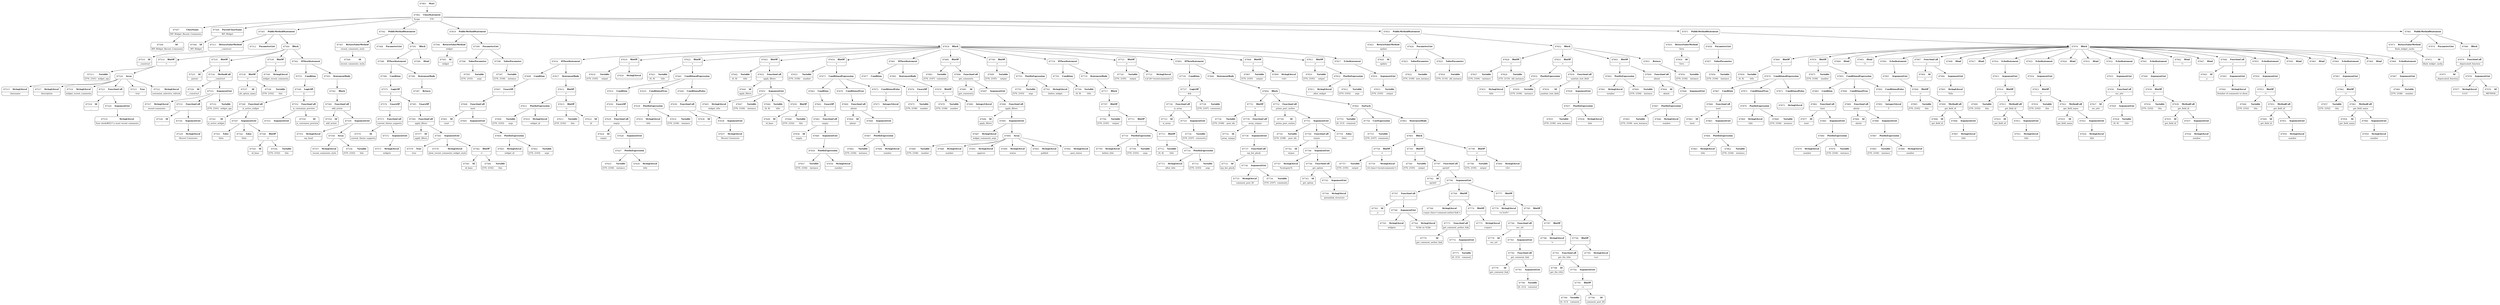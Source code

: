 digraph ast {
node [shape=none];
87507 [label=<<TABLE border='1' cellspacing='0' cellpadding='10' style='rounded' ><TR><TD border='0'>87507</TD><TD border='0'><B>ClassName</B></TD></TR><HR/><TR><TD border='0' cellpadding='5' colspan='2'>WP_Widget_Recent_Comments</TD></TR></TABLE>>];
87507 -> 87506 [weight=2];
87506 [label=<<TABLE border='1' cellspacing='0' cellpadding='10' style='rounded' ><TR><TD border='0'>87506</TD><TD border='0'><B>Id</B></TD></TR><HR/><TR><TD border='0' cellpadding='5' colspan='2'>WP_Widget_Recent_Comments</TD></TR></TABLE>>];
87509 [label=<<TABLE border='1' cellspacing='0' cellpadding='10' style='rounded' ><TR><TD border='0'>87509</TD><TD border='0'><B>ParentClassName</B></TD></TR><HR/><TR><TD border='0' cellpadding='5' colspan='2'>WP_Widget</TD></TR></TABLE>>];
87509 -> 87508 [weight=2];
87508 [label=<<TABLE border='1' cellspacing='0' cellpadding='10' style='rounded' ><TR><TD border='0'>87508</TD><TD border='0'><B>Id</B></TD></TR><HR/><TR><TD border='0' cellpadding='5' colspan='2'>WP_Widget</TD></TR></TABLE>>];
87511 [label=<<TABLE border='1' cellspacing='0' cellpadding='10' style='rounded' ><TR><TD border='0'>87511</TD><TD border='0'><B>ReturnValueMethod</B></TD></TR><HR/><TR><TD border='0' cellpadding='5' colspan='2'>__construct</TD></TR></TABLE>>];
87511 -> 87510 [weight=2];
87510 [label=<<TABLE border='1' cellspacing='0' cellpadding='10' style='rounded' ><TR><TD border='0'>87510</TD><TD border='0'><B>Id</B></TD></TR><HR/><TR><TD border='0' cellpadding='5' colspan='2'>__construct</TD></TR></TABLE>>];
87513 [label=<<TABLE border='1' cellspacing='0' cellpadding='10' style='rounded' ><TR><TD border='0'>87513</TD><TD border='0'><B>Variable</B></TD></TR><HR/><TR><TD border='0' cellpadding='5'>(570, 2101)</TD><TD border='0' cellpadding='5'>widget_ops</TD></TR></TABLE>>];
87512 [label=<<TABLE border='1' cellspacing='0' cellpadding='10' style='rounded' ><TR><TD border='0'>87512</TD><TD border='0'><B>ParameterList</B></TD></TR></TABLE>>];
87515 [label=<<TABLE border='1' cellspacing='0' cellpadding='10' style='rounded' ><TR><TD border='0'>87515</TD><TD border='0'><B>StringLiteral</B></TD></TR><HR/><TR><TD border='0' cellpadding='5' colspan='2'>classname</TD></TR></TABLE>>];
87514 [label=<<TABLE border='1' cellspacing='0' cellpadding='10' style='rounded' ><TR><TD border='0'>87514</TD><TD border='0'><B>BinOP</B></TD></TR><HR/><TR><TD border='0' cellpadding='5' colspan='2'>=</TD></TR></TABLE>>];
87514 -> 87513 [weight=2];
87514 -> 87524 [weight=2];
87517 [label=<<TABLE border='1' cellspacing='0' cellpadding='10' style='rounded' ><TR><TD border='0'>87517</TD><TD border='0'><B>StringLiteral</B></TD></TR><HR/><TR><TD border='0' cellpadding='5' colspan='2'>description</TD></TR></TABLE>>];
87516 [label=<<TABLE border='1' cellspacing='0' cellpadding='10' style='rounded' ><TR><TD border='0'>87516</TD><TD border='0'><B>StringLiteral</B></TD></TR><HR/><TR><TD border='0' cellpadding='5' colspan='2'>widget_recent_comments</TD></TR></TABLE>>];
87519 [label=<<TABLE border='1' cellspacing='0' cellpadding='10' style='rounded' ><TR><TD border='0'>87519</TD><TD border='0'><B>StringLiteral</B></TD></TR><HR/><TR><TD border='0' cellpadding='5' colspan='2'>Your site&amp;#8217;s most recent comments.</TD></TR></TABLE>>];
87518 [label=<<TABLE border='1' cellspacing='0' cellpadding='10' style='rounded' ><TR><TD border='0'>87518</TD><TD border='0'><B>Id</B></TD></TR><HR/><TR><TD border='0' cellpadding='5' colspan='2'>__</TD></TR></TABLE>>];
87521 [label=<<TABLE border='1' cellspacing='0' cellpadding='10' style='rounded' ><TR><TD border='0'>87521</TD><TD border='0'><B>FunctionCall</B></TD></TR><HR/><TR><TD border='0' cellpadding='5' colspan='2'>__</TD></TR></TABLE>>];
87521 -> 87518 [weight=2];
87521 -> 87520 [weight=2];
87520 [label=<<TABLE border='1' cellspacing='0' cellpadding='10' style='rounded' ><TR><TD border='0'>87520</TD><TD border='0'><B>ArgumentList</B></TD></TR></TABLE>>];
87520 -> 87519 [weight=2];
87523 [label=<<TABLE border='1' cellspacing='0' cellpadding='10' style='rounded' ><TR><TD border='0'>87523</TD><TD border='0'><B>True</B></TD></TR><HR/><TR><TD border='0' cellpadding='5' colspan='2'>true</TD></TR></TABLE>>];
87522 [label=<<TABLE border='1' cellspacing='0' cellpadding='10' style='rounded' ><TR><TD border='0'>87522</TD><TD border='0'><B>StringLiteral</B></TD></TR><HR/><TR><TD border='0' cellpadding='5' colspan='2'>customize_selective_refresh</TD></TR></TABLE>>];
87525 [label=<<TABLE border='1' cellspacing='0' cellpadding='10' style='rounded' ><TR><TD border='0'>87525</TD><TD border='0'><B>Id</B></TD></TR><HR/><TR><TD border='0' cellpadding='5' colspan='2'>parent</TD></TR></TABLE>>];
87524 [label=<<TABLE border='1' cellspacing='0' cellpadding='10' style='rounded' ><TR><TD border='0'>87524</TD><TD border='0'><B>Array</B></TD></TR></TABLE>>];
87524 -> 87515 [weight=2];
87524 -> 87516 [weight=2];
87524 -> 87517 [weight=2];
87524 -> 87521 [weight=2];
87524 -> 87522 [weight=2];
87524 -> 87523 [weight=2];
87527 [label=<<TABLE border='1' cellspacing='0' cellpadding='10' style='rounded' ><TR><TD border='0'>87527</TD><TD border='0'><B>StringLiteral</B></TD></TR><HR/><TR><TD border='0' cellpadding='5' colspan='2'>recent-comments</TD></TR></TABLE>>];
87526 [label=<<TABLE border='1' cellspacing='0' cellpadding='10' style='rounded' ><TR><TD border='0'>87526</TD><TD border='0'><B>Id</B></TD></TR><HR/><TR><TD border='0' cellpadding='5' colspan='2'>__construct</TD></TR></TABLE>>];
87529 [label=<<TABLE border='1' cellspacing='0' cellpadding='10' style='rounded' ><TR><TD border='0'>87529</TD><TD border='0'><B>StringLiteral</B></TD></TR><HR/><TR><TD border='0' cellpadding='5' colspan='2'>Recent Comments</TD></TR></TABLE>>];
87528 [label=<<TABLE border='1' cellspacing='0' cellpadding='10' style='rounded' ><TR><TD border='0'>87528</TD><TD border='0'><B>Id</B></TD></TR><HR/><TR><TD border='0' cellpadding='5' colspan='2'>__</TD></TR></TABLE>>];
87531 [label=<<TABLE border='1' cellspacing='0' cellpadding='10' style='rounded' ><TR><TD border='0'>87531</TD><TD border='0'><B>FunctionCall</B></TD></TR><HR/><TR><TD border='0' cellpadding='5' colspan='2'>__</TD></TR></TABLE>>];
87531 -> 87528 [weight=2];
87531 -> 87530 [weight=2];
87530 [label=<<TABLE border='1' cellspacing='0' cellpadding='10' style='rounded' ><TR><TD border='0'>87530</TD><TD border='0'><B>ArgumentList</B></TD></TR></TABLE>>];
87530 -> 87529 [weight=2];
87533 [label=<<TABLE border='1' cellspacing='0' cellpadding='10' style='rounded' ><TR><TD border='0'>87533</TD><TD border='0'><B>ArgumentList</B></TD></TR></TABLE>>];
87533 -> 87527 [weight=2];
87533 -> 87531 [weight=2];
87533 -> 87532 [weight=2];
87532 [label=<<TABLE border='1' cellspacing='0' cellpadding='10' style='rounded' ><TR><TD border='0'>87532</TD><TD border='0'><B>Variable</B></TD></TR><HR/><TR><TD border='0' cellpadding='5'>(570, 2101)</TD><TD border='0' cellpadding='5'>widget_ops</TD></TR></TABLE>>];
87535 [label=<<TABLE border='1' cellspacing='0' cellpadding='10' style='rounded' ><TR><TD border='0'>87535</TD><TD border='0'><B>BinOP</B></TD></TR><HR/><TR><TD border='0' cellpadding='5' colspan='2'>::</TD></TR></TABLE>>];
87535 -> 87525 [weight=2];
87535 -> 87534 [weight=2];
87534 [label=<<TABLE border='1' cellspacing='0' cellpadding='10' style='rounded' ><TR><TD border='0'>87534</TD><TD border='0'><B>MethodCall</B></TD></TR><HR/><TR><TD border='0' cellpadding='5' colspan='2'>__construct</TD></TR></TABLE>>];
87534 -> 87526 [weight=2];
87534 -> 87533 [weight=2];
87537 [label=<<TABLE border='1' cellspacing='0' cellpadding='10' style='rounded' ><TR><TD border='0'>87537</TD><TD border='0'><B>Id</B></TD></TR><HR/><TR><TD border='0' cellpadding='5' colspan='2'>alt_option_name</TD></TR></TABLE>>];
87536 [label=<<TABLE border='1' cellspacing='0' cellpadding='10' style='rounded' ><TR><TD border='0'>87536</TD><TD border='0'><B>Variable</B></TD></TR><HR/><TR><TD border='0' cellpadding='5'>(570, 2102)</TD><TD border='0' cellpadding='5'>this</TD></TR></TABLE>>];
87539 [label=<<TABLE border='1' cellspacing='0' cellpadding='10' style='rounded' ><TR><TD border='0'>87539</TD><TD border='0'><B>BinOP</B></TD></TR><HR/><TR><TD border='0' cellpadding='5' colspan='2'>=</TD></TR></TABLE>>];
87539 -> 87538 [weight=2];
87539 -> 87540 [weight=2];
87538 [label=<<TABLE border='1' cellspacing='0' cellpadding='10' style='rounded' ><TR><TD border='0'>87538</TD><TD border='0'><B>BinOP</B></TD></TR><HR/><TR><TD border='0' cellpadding='5' colspan='2'>-&gt;</TD></TR></TABLE>>];
87538 -> 87536 [weight=2];
87538 -> 87537 [weight=2];
87541 [label=<<TABLE border='1' cellspacing='0' cellpadding='10' style='rounded' ><TR><TD border='0'>87541</TD><TD border='0'><B>Id</B></TD></TR><HR/><TR><TD border='0' cellpadding='5' colspan='2'>is_active_widget</TD></TR></TABLE>>];
87540 [label=<<TABLE border='1' cellspacing='0' cellpadding='10' style='rounded' ><TR><TD border='0'>87540</TD><TD border='0'><B>StringLiteral</B></TD></TR><HR/><TR><TD border='0' cellpadding='5' colspan='2'>widget_recent_comments</TD></TR></TABLE>>];
87543 [label=<<TABLE border='1' cellspacing='0' cellpadding='10' style='rounded' ><TR><TD border='0'>87543</TD><TD border='0'><B>False</B></TD></TR><HR/><TR><TD border='0' cellpadding='5' colspan='2'>false</TD></TR></TABLE>>];
87542 [label=<<TABLE border='1' cellspacing='0' cellpadding='10' style='rounded' ><TR><TD border='0'>87542</TD><TD border='0'><B>False</B></TD></TR><HR/><TR><TD border='0' cellpadding='5' colspan='2'>false</TD></TR></TABLE>>];
87545 [label=<<TABLE border='1' cellspacing='0' cellpadding='10' style='rounded' ><TR><TD border='0'>87545</TD><TD border='0'><B>Id</B></TD></TR><HR/><TR><TD border='0' cellpadding='5' colspan='2'>id_base</TD></TR></TABLE>>];
87544 [label=<<TABLE border='1' cellspacing='0' cellpadding='10' style='rounded' ><TR><TD border='0'>87544</TD><TD border='0'><B>Variable</B></TD></TR><HR/><TR><TD border='0' cellpadding='5'>(570, 2102)</TD><TD border='0' cellpadding='5'>this</TD></TR></TABLE>>];
87547 [label=<<TABLE border='1' cellspacing='0' cellpadding='10' style='rounded' ><TR><TD border='0'>87547</TD><TD border='0'><B>ArgumentList</B></TD></TR></TABLE>>];
87547 -> 87542 [weight=2];
87547 -> 87543 [weight=2];
87547 -> 87546 [weight=2];
87546 [label=<<TABLE border='1' cellspacing='0' cellpadding='10' style='rounded' ><TR><TD border='0'>87546</TD><TD border='0'><B>BinOP</B></TD></TR><HR/><TR><TD border='0' cellpadding='5' colspan='2'>-&gt;</TD></TR></TABLE>>];
87546 -> 87544 [weight=2];
87546 -> 87545 [weight=2];
87549 [label=<<TABLE border='1' cellspacing='0' cellpadding='10' style='rounded' ><TR><TD border='0'>87549</TD><TD border='0'><B>LogicOP</B></TD></TR><HR/><TR><TD border='0' cellpadding='5' colspan='2'>||</TD></TR></TABLE>>];
87549 -> 87548 [weight=2];
87549 -> 87552 [weight=2];
87548 [label=<<TABLE border='1' cellspacing='0' cellpadding='10' style='rounded' ><TR><TD border='0'>87548</TD><TD border='0'><B>FunctionCall</B></TD></TR><HR/><TR><TD border='0' cellpadding='5' colspan='2'>is_active_widget</TD></TR></TABLE>>];
87548 -> 87541 [weight=2];
87548 -> 87547 [weight=2];
87551 [label=<<TABLE border='1' cellspacing='0' cellpadding='10' style='rounded' ><TR><TD border='0'>87551</TD><TD border='0'><B>ArgumentList</B></TD></TR></TABLE>>];
87550 [label=<<TABLE border='1' cellspacing='0' cellpadding='10' style='rounded' ><TR><TD border='0'>87550</TD><TD border='0'><B>Id</B></TD></TR><HR/><TR><TD border='0' cellpadding='5' colspan='2'>is_customize_preview</TD></TR></TABLE>>];
87553 [label=<<TABLE border='1' cellspacing='0' cellpadding='10' style='rounded' ><TR><TD border='0'>87553</TD><TD border='0'><B>Condition</B></TD></TR></TABLE>>];
87553 -> 87549 [weight=2];
87552 [label=<<TABLE border='1' cellspacing='0' cellpadding='10' style='rounded' ><TR><TD border='0'>87552</TD><TD border='0'><B>FunctionCall</B></TD></TR><HR/><TR><TD border='0' cellpadding='5' colspan='2'>is_customize_preview</TD></TR></TABLE>>];
87552 -> 87550 [weight=2];
87552 -> 87551 [weight=2];
87555 [label=<<TABLE border='1' cellspacing='0' cellpadding='10' style='rounded' ><TR><TD border='0'>87555</TD><TD border='0'><B>StringLiteral</B></TD></TR><HR/><TR><TD border='0' cellpadding='5' colspan='2'>wp_head</TD></TR></TABLE>>];
87554 [label=<<TABLE border='1' cellspacing='0' cellpadding='10' style='rounded' ><TR><TD border='0'>87554</TD><TD border='0'><B>Id</B></TD></TR><HR/><TR><TD border='0' cellpadding='5' colspan='2'>add_action</TD></TR></TABLE>>];
87557 [label=<<TABLE border='1' cellspacing='0' cellpadding='10' style='rounded' ><TR><TD border='0'>87557</TD><TD border='0'><B>StringLiteral</B></TD></TR><HR/><TR><TD border='0' cellpadding='5' colspan='2'>recent_comments_style</TD></TR></TABLE>>];
87556 [label=<<TABLE border='1' cellspacing='0' cellpadding='10' style='rounded' ><TR><TD border='0'>87556</TD><TD border='0'><B>Variable</B></TD></TR><HR/><TR><TD border='0' cellpadding='5'>(570, 2102)</TD><TD border='0' cellpadding='5'>this</TD></TR></TABLE>>];
87559 [label=<<TABLE border='1' cellspacing='0' cellpadding='10' style='rounded' ><TR><TD border='0'>87559</TD><TD border='0'><B>ArgumentList</B></TD></TR></TABLE>>];
87559 -> 87555 [weight=2];
87559 -> 87558 [weight=2];
87558 [label=<<TABLE border='1' cellspacing='0' cellpadding='10' style='rounded' ><TR><TD border='0'>87558</TD><TD border='0'><B>Array</B></TD></TR></TABLE>>];
87558 -> 87556 [weight=2];
87558 -> 87557 [weight=2];
87561 [label=<<TABLE border='1' cellspacing='0' cellpadding='10' style='rounded' ><TR><TD border='0'>87561</TD><TD border='0'><B>Block</B></TD></TR></TABLE>>];
87561 -> 87560 [weight=2];
87560 [label=<<TABLE border='1' cellspacing='0' cellpadding='10' style='rounded' ><TR><TD border='0'>87560</TD><TD border='0'><B>FunctionCall</B></TD></TR><HR/><TR><TD border='0' cellpadding='5' colspan='2'>add_action</TD></TR></TABLE>>];
87560 -> 87554 [weight=2];
87560 -> 87559 [weight=2];
87563 [label=<<TABLE border='1' cellspacing='0' cellpadding='10' style='rounded' ><TR><TD border='0'>87563</TD><TD border='0'><B>StatementBody</B></TD></TR></TABLE>>];
87563 -> 87561 [weight=2];
87562 [label=<<TABLE border='1' cellspacing='0' cellpadding='10' style='rounded' ><TR><TD border='0'>87562</TD><TD border='0'><B>IfThenStatement</B></TD></TR></TABLE>>];
87562 -> 87553 [weight=2];
87562 -> 87563 [weight=2];
87565 [label=<<TABLE border='1' cellspacing='0' cellpadding='10' style='rounded' ><TR><TD border='0'>87565</TD><TD border='0'><B>PublicMethodStatement</B></TD></TR></TABLE>>];
87565 -> 87511 [weight=2];
87565 -> 87512 [weight=2];
87565 -> 87564 [weight=2];
87564 [label=<<TABLE border='1' cellspacing='0' cellpadding='10' style='rounded' ><TR><TD border='0'>87564</TD><TD border='0'><B>Block</B></TD></TR></TABLE>>];
87564 -> 87514 [weight=2];
87564 -> 87535 [weight=2];
87564 -> 87539 [weight=2];
87564 -> 87562 [weight=2];
87567 [label=<<TABLE border='1' cellspacing='0' cellpadding='10' style='rounded' ><TR><TD border='0'>87567</TD><TD border='0'><B>ReturnValueMethod</B></TD></TR><HR/><TR><TD border='0' cellpadding='5' colspan='2'>recent_comments_style</TD></TR></TABLE>>];
87567 -> 87566 [weight=2];
87566 [label=<<TABLE border='1' cellspacing='0' cellpadding='10' style='rounded' ><TR><TD border='0'>87566</TD><TD border='0'><B>Id</B></TD></TR><HR/><TR><TD border='0' cellpadding='5' colspan='2'>recent_comments_style</TD></TR></TABLE>>];
87568 [label=<<TABLE border='1' cellspacing='0' cellpadding='10' style='rounded' ><TR><TD border='0'>87568</TD><TD border='0'><B>ParameterList</B></TD></TR></TABLE>>];
87571 [label=<<TABLE border='1' cellspacing='0' cellpadding='10' style='rounded' ><TR><TD border='0'>87571</TD><TD border='0'><B>StringLiteral</B></TD></TR><HR/><TR><TD border='0' cellpadding='5' colspan='2'>widgets</TD></TR></TABLE>>];
87570 [label=<<TABLE border='1' cellspacing='0' cellpadding='10' style='rounded' ><TR><TD border='0'>87570</TD><TD border='0'><B>Id</B></TD></TR><HR/><TR><TD border='0' cellpadding='5' colspan='2'>current_theme_supports</TD></TR></TABLE>>];
87573 [label=<<TABLE border='1' cellspacing='0' cellpadding='10' style='rounded' ><TR><TD border='0'>87573</TD><TD border='0'><B>FunctionCall</B></TD></TR><HR/><TR><TD border='0' cellpadding='5' colspan='2'>current_theme_supports</TD></TR></TABLE>>];
87573 -> 87570 [weight=2];
87573 -> 87572 [weight=2];
87572 [label=<<TABLE border='1' cellspacing='0' cellpadding='10' style='rounded' ><TR><TD border='0'>87572</TD><TD border='0'><B>ArgumentList</B></TD></TR></TABLE>>];
87572 -> 87571 [weight=2];
87575 [label=<<TABLE border='1' cellspacing='0' cellpadding='10' style='rounded' ><TR><TD border='0'>87575</TD><TD border='0'><B>LogicOP</B></TD></TR><HR/><TR><TD border='0' cellpadding='5' colspan='2'>||</TD></TR></TABLE>>];
87575 -> 87574 [weight=2];
87575 -> 87585 [weight=2];
87574 [label=<<TABLE border='1' cellspacing='0' cellpadding='10' style='rounded' ><TR><TD border='0'>87574</TD><TD border='0'><B>UnaryOP</B></TD></TR><HR/><TR><TD border='0' cellpadding='5' colspan='2'>!</TD></TR></TABLE>>];
87574 -> 87573 [weight=2];
87577 [label=<<TABLE border='1' cellspacing='0' cellpadding='10' style='rounded' ><TR><TD border='0'>87577</TD><TD border='0'><B>Id</B></TD></TR><HR/><TR><TD border='0' cellpadding='5' colspan='2'>apply_filters</TD></TR></TABLE>>];
87579 [label=<<TABLE border='1' cellspacing='0' cellpadding='10' style='rounded' ><TR><TD border='0'>87579</TD><TD border='0'><B>True</B></TD></TR><HR/><TR><TD border='0' cellpadding='5' colspan='2'>true</TD></TR></TABLE>>];
87578 [label=<<TABLE border='1' cellspacing='0' cellpadding='10' style='rounded' ><TR><TD border='0'>87578</TD><TD border='0'><B>StringLiteral</B></TD></TR><HR/><TR><TD border='0' cellpadding='5' colspan='2'>show_recent_comments_widget_style</TD></TR></TABLE>>];
87581 [label=<<TABLE border='1' cellspacing='0' cellpadding='10' style='rounded' ><TR><TD border='0'>87581</TD><TD border='0'><B>Id</B></TD></TR><HR/><TR><TD border='0' cellpadding='5' colspan='2'>id_base</TD></TR></TABLE>>];
87580 [label=<<TABLE border='1' cellspacing='0' cellpadding='10' style='rounded' ><TR><TD border='0'>87580</TD><TD border='0'><B>Variable</B></TD></TR><HR/><TR><TD border='0' cellpadding='5'>(570, 2102)</TD><TD border='0' cellpadding='5'>this</TD></TR></TABLE>>];
87583 [label=<<TABLE border='1' cellspacing='0' cellpadding='10' style='rounded' ><TR><TD border='0'>87583</TD><TD border='0'><B>ArgumentList</B></TD></TR></TABLE>>];
87583 -> 87578 [weight=2];
87583 -> 87579 [weight=2];
87583 -> 87582 [weight=2];
87582 [label=<<TABLE border='1' cellspacing='0' cellpadding='10' style='rounded' ><TR><TD border='0'>87582</TD><TD border='0'><B>BinOP</B></TD></TR><HR/><TR><TD border='0' cellpadding='5' colspan='2'>-&gt;</TD></TR></TABLE>>];
87582 -> 87580 [weight=2];
87582 -> 87581 [weight=2];
87585 [label=<<TABLE border='1' cellspacing='0' cellpadding='10' style='rounded' ><TR><TD border='0'>87585</TD><TD border='0'><B>UnaryOP</B></TD></TR><HR/><TR><TD border='0' cellpadding='5' colspan='2'>!</TD></TR></TABLE>>];
87585 -> 87584 [weight=2];
87584 [label=<<TABLE border='1' cellspacing='0' cellpadding='10' style='rounded' ><TR><TD border='0'>87584</TD><TD border='0'><B>FunctionCall</B></TD></TR><HR/><TR><TD border='0' cellpadding='5' colspan='2'>apply_filters</TD></TR></TABLE>>];
87584 -> 87577 [weight=2];
87584 -> 87583 [weight=2];
87587 [label=<<TABLE border='1' cellspacing='0' cellpadding='10' style='rounded' ><TR><TD border='0'>87587</TD><TD border='0'><B>Return</B></TD></TR></TABLE>>];
87586 [label=<<TABLE border='1' cellspacing='0' cellpadding='10' style='rounded' ><TR><TD border='0'>87586</TD><TD border='0'><B>Condition</B></TD></TR></TABLE>>];
87586 -> 87575 [weight=2];
87589 [label=<<TABLE border='1' cellspacing='0' cellpadding='10' style='rounded' ><TR><TD border='0'>87589</TD><TD border='0'><B>StatementBody</B></TD></TR></TABLE>>];
87589 -> 87587 [weight=2];
87588 [label=<<TABLE border='1' cellspacing='0' cellpadding='10' style='rounded' ><TR><TD border='0'>87588</TD><TD border='0'><B>IfThenStatement</B></TD></TR></TABLE>>];
87588 -> 87586 [weight=2];
87588 -> 87589 [weight=2];
87591 [label=<<TABLE border='1' cellspacing='0' cellpadding='10' style='rounded' ><TR><TD border='0'>87591</TD><TD border='0'><B>Block</B></TD></TR></TABLE>>];
87591 -> 87588 [weight=2];
87591 -> 87590 [weight=2];
87590 [label=<<TABLE border='1' cellspacing='0' cellpadding='10' style='rounded' ><TR><TD border='0'>87590</TD><TD border='0'><B>Html</B></TD></TR></TABLE>>];
87593 [label=<<TABLE border='1' cellspacing='0' cellpadding='10' style='rounded' ><TR><TD border='0'>87593</TD><TD border='0'><B>Id</B></TD></TR><HR/><TR><TD border='0' cellpadding='5' colspan='2'>widget</TD></TR></TABLE>>];
87592 [label=<<TABLE border='1' cellspacing='0' cellpadding='10' style='rounded' ><TR><TD border='0'>87592</TD><TD border='0'><B>PublicMethodStatement</B></TD></TR></TABLE>>];
87592 -> 87567 [weight=2];
87592 -> 87568 [weight=2];
87592 -> 87591 [weight=2];
87595 [label=<<TABLE border='1' cellspacing='0' cellpadding='10' style='rounded' ><TR><TD border='0'>87595</TD><TD border='0'><B>Variable</B></TD></TR><HR/><TR><TD border='0' cellpadding='5'>(570, 2103)</TD><TD border='0' cellpadding='5'>args</TD></TR></TABLE>>];
87594 [label=<<TABLE border='1' cellspacing='0' cellpadding='10' style='rounded' ><TR><TD border='0'>87594</TD><TD border='0'><B>ReturnValueMethod</B></TD></TR><HR/><TR><TD border='0' cellpadding='5' colspan='2'>widget</TD></TR></TABLE>>];
87594 -> 87593 [weight=2];
87597 [label=<<TABLE border='1' cellspacing='0' cellpadding='10' style='rounded' ><TR><TD border='0'>87597</TD><TD border='0'><B>Variable</B></TD></TR><HR/><TR><TD border='0' cellpadding='5'>(570, 2104)</TD><TD border='0' cellpadding='5'>instance</TD></TR></TABLE>>];
87596 [label=<<TABLE border='1' cellspacing='0' cellpadding='10' style='rounded' ><TR><TD border='0'>87596</TD><TD border='0'><B>ValueParameter</B></TD></TR></TABLE>>];
87596 -> 87595 [weight=2];
87599 [label=<<TABLE border='1' cellspacing='0' cellpadding='10' style='rounded' ><TR><TD border='0'>87599</TD><TD border='0'><B>ParameterList</B></TD></TR></TABLE>>];
87599 -> 87596 [weight=2];
87599 -> 87598 [weight=2];
87598 [label=<<TABLE border='1' cellspacing='0' cellpadding='10' style='rounded' ><TR><TD border='0'>87598</TD><TD border='0'><B>ValueParameter</B></TD></TR></TABLE>>];
87598 -> 87597 [weight=2];
87601 [label=<<TABLE border='1' cellspacing='0' cellpadding='10' style='rounded' ><TR><TD border='0'>87601</TD><TD border='0'><B>Id</B></TD></TR><HR/><TR><TD border='0' cellpadding='5' colspan='2'>isset</TD></TR></TABLE>>];
87603 [label=<<TABLE border='1' cellspacing='0' cellpadding='10' style='rounded' ><TR><TD border='0'>87603</TD><TD border='0'><B>StringLiteral</B></TD></TR><HR/><TR><TD border='0' cellpadding='5' colspan='2'>widget_id</TD></TR></TABLE>>];
87602 [label=<<TABLE border='1' cellspacing='0' cellpadding='10' style='rounded' ><TR><TD border='0'>87602</TD><TD border='0'><B>Variable</B></TD></TR><HR/><TR><TD border='0' cellpadding='5'>(570, 2103)</TD><TD border='0' cellpadding='5'>args</TD></TR></TABLE>>];
87605 [label=<<TABLE border='1' cellspacing='0' cellpadding='10' style='rounded' ><TR><TD border='0'>87605</TD><TD border='0'><B>ArgumentList</B></TD></TR></TABLE>>];
87605 -> 87604 [weight=2];
87604 [label=<<TABLE border='1' cellspacing='0' cellpadding='10' style='rounded' ><TR><TD border='0'>87604</TD><TD border='0'><B>PostfixExpression</B></TD></TR></TABLE>>];
87604 -> 87602 [weight=2];
87604 -> 87603 [weight=2];
87607 [label=<<TABLE border='1' cellspacing='0' cellpadding='10' style='rounded' ><TR><TD border='0'>87607</TD><TD border='0'><B>UnaryOP</B></TD></TR><HR/><TR><TD border='0' cellpadding='5' colspan='2'>!</TD></TR></TABLE>>];
87607 -> 87606 [weight=2];
87606 [label=<<TABLE border='1' cellspacing='0' cellpadding='10' style='rounded' ><TR><TD border='0'>87606</TD><TD border='0'><B>FunctionCall</B></TD></TR><HR/><TR><TD border='0' cellpadding='5' colspan='2'>isset</TD></TR></TABLE>>];
87606 -> 87601 [weight=2];
87606 -> 87605 [weight=2];
87609 [label=<<TABLE border='1' cellspacing='0' cellpadding='10' style='rounded' ><TR><TD border='0'>87609</TD><TD border='0'><B>Variable</B></TD></TR><HR/><TR><TD border='0' cellpadding='5'>(570, 2103)</TD><TD border='0' cellpadding='5'>args</TD></TR></TABLE>>];
87608 [label=<<TABLE border='1' cellspacing='0' cellpadding='10' style='rounded' ><TR><TD border='0'>87608</TD><TD border='0'><B>Condition</B></TD></TR></TABLE>>];
87608 -> 87607 [weight=2];
87611 [label=<<TABLE border='1' cellspacing='0' cellpadding='10' style='rounded' ><TR><TD border='0'>87611</TD><TD border='0'><B>PostfixExpression</B></TD></TR></TABLE>>];
87611 -> 87609 [weight=2];
87611 -> 87610 [weight=2];
87610 [label=<<TABLE border='1' cellspacing='0' cellpadding='10' style='rounded' ><TR><TD border='0'>87610</TD><TD border='0'><B>StringLiteral</B></TD></TR><HR/><TR><TD border='0' cellpadding='5' colspan='2'>widget_id</TD></TR></TABLE>>];
87613 [label=<<TABLE border='1' cellspacing='0' cellpadding='10' style='rounded' ><TR><TD border='0'>87613</TD><TD border='0'><B>Variable</B></TD></TR><HR/><TR><TD border='0' cellpadding='5'>(570, 2102)</TD><TD border='0' cellpadding='5'>this</TD></TR></TABLE>>];
87612 [label=<<TABLE border='1' cellspacing='0' cellpadding='10' style='rounded' ><TR><TD border='0'>87612</TD><TD border='0'><B>BinOP</B></TD></TR><HR/><TR><TD border='0' cellpadding='5' colspan='2'>=</TD></TR></TABLE>>];
87612 -> 87611 [weight=2];
87612 -> 87615 [weight=2];
87615 [label=<<TABLE border='1' cellspacing='0' cellpadding='10' style='rounded' ><TR><TD border='0'>87615</TD><TD border='0'><B>BinOP</B></TD></TR><HR/><TR><TD border='0' cellpadding='5' colspan='2'>-&gt;</TD></TR></TABLE>>];
87615 -> 87613 [weight=2];
87615 -> 87614 [weight=2];
87614 [label=<<TABLE border='1' cellspacing='0' cellpadding='10' style='rounded' ><TR><TD border='0'>87614</TD><TD border='0'><B>Id</B></TD></TR><HR/><TR><TD border='0' cellpadding='5' colspan='2'>id</TD></TR></TABLE>>];
87617 [label=<<TABLE border='1' cellspacing='0' cellpadding='10' style='rounded' ><TR><TD border='0'>87617</TD><TD border='0'><B>StatementBody</B></TD></TR></TABLE>>];
87617 -> 87612 [weight=2];
87616 [label=<<TABLE border='1' cellspacing='0' cellpadding='10' style='rounded' ><TR><TD border='0'>87616</TD><TD border='0'><B>IfThenStatement</B></TD></TR></TABLE>>];
87616 -> 87608 [weight=2];
87616 -> 87617 [weight=2];
87619 [label=<<TABLE border='1' cellspacing='0' cellpadding='10' style='rounded' ><TR><TD border='0'>87619</TD><TD border='0'><B>BinOP</B></TD></TR><HR/><TR><TD border='0' cellpadding='5' colspan='2'>=</TD></TR></TABLE>>];
87619 -> 87618 [weight=2];
87619 -> 87620 [weight=2];
87618 [label=<<TABLE border='1' cellspacing='0' cellpadding='10' style='rounded' ><TR><TD border='0'>87618</TD><TD border='0'><B>Variable</B></TD></TR><HR/><TR><TD border='0' cellpadding='5'>(570, 2105)</TD><TD border='0' cellpadding='5'>output</TD></TR></TABLE>>];
87621 [label=<<TABLE border='1' cellspacing='0' cellpadding='10' style='rounded' ><TR><TD border='0'>87621</TD><TD border='0'><B>Variable</B></TD></TR><HR/><TR><TD border='0' cellpadding='5'>(0, 8)</TD><TD border='0' cellpadding='5'>title</TD></TR></TABLE>>];
87620 [label=<<TABLE border='1' cellspacing='0' cellpadding='10' style='rounded' ><TR><TD border='0'>87620</TD><TD border='0'><B>StringLiteral</B></TD></TR><HR/><TR><TD border='0' cellpadding='5' colspan='2'></TD></TR></TABLE>>];
87622 [label=<<TABLE border='1' cellspacing='0' cellpadding='10' style='rounded' ><TR><TD border='0'>87622</TD><TD border='0'><B>BinOP</B></TD></TR><HR/><TR><TD border='0' cellpadding='5' colspan='2'>=</TD></TR></TABLE>>];
87622 -> 87621 [weight=2];
87622 -> 87641 [weight=2];
87625 [label=<<TABLE border='1' cellspacing='0' cellpadding='10' style='rounded' ><TR><TD border='0'>87625</TD><TD border='0'><B>Variable</B></TD></TR><HR/><TR><TD border='0' cellpadding='5'>(570, 2104)</TD><TD border='0' cellpadding='5'>instance</TD></TR></TABLE>>];
87624 [label=<<TABLE border='1' cellspacing='0' cellpadding='10' style='rounded' ><TR><TD border='0'>87624</TD><TD border='0'><B>Id</B></TD></TR><HR/><TR><TD border='0' cellpadding='5' colspan='2'>empty</TD></TR></TABLE>>];
87627 [label=<<TABLE border='1' cellspacing='0' cellpadding='10' style='rounded' ><TR><TD border='0'>87627</TD><TD border='0'><B>PostfixExpression</B></TD></TR></TABLE>>];
87627 -> 87625 [weight=2];
87627 -> 87626 [weight=2];
87626 [label=<<TABLE border='1' cellspacing='0' cellpadding='10' style='rounded' ><TR><TD border='0'>87626</TD><TD border='0'><B>StringLiteral</B></TD></TR><HR/><TR><TD border='0' cellpadding='5' colspan='2'>title</TD></TR></TABLE>>];
87629 [label=<<TABLE border='1' cellspacing='0' cellpadding='10' style='rounded' ><TR><TD border='0'>87629</TD><TD border='0'><B>FunctionCall</B></TD></TR><HR/><TR><TD border='0' cellpadding='5' colspan='2'>empty</TD></TR></TABLE>>];
87629 -> 87624 [weight=2];
87629 -> 87628 [weight=2];
87628 [label=<<TABLE border='1' cellspacing='0' cellpadding='10' style='rounded' ><TR><TD border='0'>87628</TD><TD border='0'><B>ArgumentList</B></TD></TR></TABLE>>];
87628 -> 87627 [weight=2];
87631 [label=<<TABLE border='1' cellspacing='0' cellpadding='10' style='rounded' ><TR><TD border='0'>87631</TD><TD border='0'><B>Condition</B></TD></TR></TABLE>>];
87631 -> 87630 [weight=2];
87630 [label=<<TABLE border='1' cellspacing='0' cellpadding='10' style='rounded' ><TR><TD border='0'>87630</TD><TD border='0'><B>UnaryOP</B></TD></TR><HR/><TR><TD border='0' cellpadding='5' colspan='2'>!</TD></TR></TABLE>>];
87630 -> 87629 [weight=2];
87633 [label=<<TABLE border='1' cellspacing='0' cellpadding='10' style='rounded' ><TR><TD border='0'>87633</TD><TD border='0'><B>StringLiteral</B></TD></TR><HR/><TR><TD border='0' cellpadding='5' colspan='2'>title</TD></TR></TABLE>>];
87632 [label=<<TABLE border='1' cellspacing='0' cellpadding='10' style='rounded' ><TR><TD border='0'>87632</TD><TD border='0'><B>Variable</B></TD></TR><HR/><TR><TD border='0' cellpadding='5'>(570, 2104)</TD><TD border='0' cellpadding='5'>instance</TD></TR></TABLE>>];
87635 [label=<<TABLE border='1' cellspacing='0' cellpadding='10' style='rounded' ><TR><TD border='0'>87635</TD><TD border='0'><B>ConditionalTrue</B></TD></TR></TABLE>>];
87635 -> 87634 [weight=2];
87634 [label=<<TABLE border='1' cellspacing='0' cellpadding='10' style='rounded' ><TR><TD border='0'>87634</TD><TD border='0'><B>PostfixExpression</B></TD></TR></TABLE>>];
87634 -> 87632 [weight=2];
87634 -> 87633 [weight=2];
87637 [label=<<TABLE border='1' cellspacing='0' cellpadding='10' style='rounded' ><TR><TD border='0'>87637</TD><TD border='0'><B>StringLiteral</B></TD></TR><HR/><TR><TD border='0' cellpadding='5' colspan='2'>Recent Comments</TD></TR></TABLE>>];
87636 [label=<<TABLE border='1' cellspacing='0' cellpadding='10' style='rounded' ><TR><TD border='0'>87636</TD><TD border='0'><B>Id</B></TD></TR><HR/><TR><TD border='0' cellpadding='5' colspan='2'>__</TD></TR></TABLE>>];
87639 [label=<<TABLE border='1' cellspacing='0' cellpadding='10' style='rounded' ><TR><TD border='0'>87639</TD><TD border='0'><B>FunctionCall</B></TD></TR><HR/><TR><TD border='0' cellpadding='5' colspan='2'>__</TD></TR></TABLE>>];
87639 -> 87636 [weight=2];
87639 -> 87638 [weight=2];
87638 [label=<<TABLE border='1' cellspacing='0' cellpadding='10' style='rounded' ><TR><TD border='0'>87638</TD><TD border='0'><B>ArgumentList</B></TD></TR></TABLE>>];
87638 -> 87637 [weight=2];
87641 [label=<<TABLE border='1' cellspacing='0' cellpadding='10' style='rounded' ><TR><TD border='0'>87641</TD><TD border='0'><B>ConditionalExpression</B></TD></TR></TABLE>>];
87641 -> 87631 [weight=2];
87641 -> 87635 [weight=2];
87641 -> 87640 [weight=2];
87640 [label=<<TABLE border='1' cellspacing='0' cellpadding='10' style='rounded' ><TR><TD border='0'>87640</TD><TD border='0'><B>ConditionalFalse</B></TD></TR></TABLE>>];
87640 -> 87639 [weight=2];
87643 [label=<<TABLE border='1' cellspacing='0' cellpadding='10' style='rounded' ><TR><TD border='0'>87643</TD><TD border='0'><B>BinOP</B></TD></TR><HR/><TR><TD border='0' cellpadding='5' colspan='2'>=</TD></TR></TABLE>>];
87643 -> 87642 [weight=2];
87643 -> 87652 [weight=2];
87642 [label=<<TABLE border='1' cellspacing='0' cellpadding='10' style='rounded' ><TR><TD border='0'>87642</TD><TD border='0'><B>Variable</B></TD></TR><HR/><TR><TD border='0' cellpadding='5'>(0, 8)</TD><TD border='0' cellpadding='5'>title</TD></TR></TABLE>>];
87645 [label=<<TABLE border='1' cellspacing='0' cellpadding='10' style='rounded' ><TR><TD border='0'>87645</TD><TD border='0'><B>StringLiteral</B></TD></TR><HR/><TR><TD border='0' cellpadding='5' colspan='2'>widget_title</TD></TR></TABLE>>];
87644 [label=<<TABLE border='1' cellspacing='0' cellpadding='10' style='rounded' ><TR><TD border='0'>87644</TD><TD border='0'><B>Id</B></TD></TR><HR/><TR><TD border='0' cellpadding='5' colspan='2'>apply_filters</TD></TR></TABLE>>];
87647 [label=<<TABLE border='1' cellspacing='0' cellpadding='10' style='rounded' ><TR><TD border='0'>87647</TD><TD border='0'><B>Variable</B></TD></TR><HR/><TR><TD border='0' cellpadding='5'>(570, 2104)</TD><TD border='0' cellpadding='5'>instance</TD></TR></TABLE>>];
87646 [label=<<TABLE border='1' cellspacing='0' cellpadding='10' style='rounded' ><TR><TD border='0'>87646</TD><TD border='0'><B>Variable</B></TD></TR><HR/><TR><TD border='0' cellpadding='5'>(0, 8)</TD><TD border='0' cellpadding='5'>title</TD></TR></TABLE>>];
87649 [label=<<TABLE border='1' cellspacing='0' cellpadding='10' style='rounded' ><TR><TD border='0'>87649</TD><TD border='0'><B>Id</B></TD></TR><HR/><TR><TD border='0' cellpadding='5' colspan='2'>id_base</TD></TR></TABLE>>];
87648 [label=<<TABLE border='1' cellspacing='0' cellpadding='10' style='rounded' ><TR><TD border='0'>87648</TD><TD border='0'><B>Variable</B></TD></TR><HR/><TR><TD border='0' cellpadding='5'>(570, 2102)</TD><TD border='0' cellpadding='5'>this</TD></TR></TABLE>>];
87651 [label=<<TABLE border='1' cellspacing='0' cellpadding='10' style='rounded' ><TR><TD border='0'>87651</TD><TD border='0'><B>ArgumentList</B></TD></TR></TABLE>>];
87651 -> 87645 [weight=2];
87651 -> 87646 [weight=2];
87651 -> 87647 [weight=2];
87651 -> 87650 [weight=2];
87650 [label=<<TABLE border='1' cellspacing='0' cellpadding='10' style='rounded' ><TR><TD border='0'>87650</TD><TD border='0'><B>BinOP</B></TD></TR><HR/><TR><TD border='0' cellpadding='5' colspan='2'>-&gt;</TD></TR></TABLE>>];
87650 -> 87648 [weight=2];
87650 -> 87649 [weight=2];
87653 [label=<<TABLE border='1' cellspacing='0' cellpadding='10' style='rounded' ><TR><TD border='0'>87653</TD><TD border='0'><B>Variable</B></TD></TR><HR/><TR><TD border='0' cellpadding='5'>(570, 2106)</TD><TD border='0' cellpadding='5'>number</TD></TR></TABLE>>];
87652 [label=<<TABLE border='1' cellspacing='0' cellpadding='10' style='rounded' ><TR><TD border='0'>87652</TD><TD border='0'><B>FunctionCall</B></TD></TR><HR/><TR><TD border='0' cellpadding='5' colspan='2'>apply_filters</TD></TR></TABLE>>];
87652 -> 87644 [weight=2];
87652 -> 87651 [weight=2];
87654 [label=<<TABLE border='1' cellspacing='0' cellpadding='10' style='rounded' ><TR><TD border='0'>87654</TD><TD border='0'><B>BinOP</B></TD></TR><HR/><TR><TD border='0' cellpadding='5' colspan='2'>=</TD></TR></TABLE>>];
87654 -> 87653 [weight=2];
87654 -> 87673 [weight=2];
87657 [label=<<TABLE border='1' cellspacing='0' cellpadding='10' style='rounded' ><TR><TD border='0'>87657</TD><TD border='0'><B>Variable</B></TD></TR><HR/><TR><TD border='0' cellpadding='5'>(570, 2104)</TD><TD border='0' cellpadding='5'>instance</TD></TR></TABLE>>];
87656 [label=<<TABLE border='1' cellspacing='0' cellpadding='10' style='rounded' ><TR><TD border='0'>87656</TD><TD border='0'><B>Id</B></TD></TR><HR/><TR><TD border='0' cellpadding='5' colspan='2'>empty</TD></TR></TABLE>>];
87659 [label=<<TABLE border='1' cellspacing='0' cellpadding='10' style='rounded' ><TR><TD border='0'>87659</TD><TD border='0'><B>PostfixExpression</B></TD></TR></TABLE>>];
87659 -> 87657 [weight=2];
87659 -> 87658 [weight=2];
87658 [label=<<TABLE border='1' cellspacing='0' cellpadding='10' style='rounded' ><TR><TD border='0'>87658</TD><TD border='0'><B>StringLiteral</B></TD></TR><HR/><TR><TD border='0' cellpadding='5' colspan='2'>number</TD></TR></TABLE>>];
87661 [label=<<TABLE border='1' cellspacing='0' cellpadding='10' style='rounded' ><TR><TD border='0'>87661</TD><TD border='0'><B>FunctionCall</B></TD></TR><HR/><TR><TD border='0' cellpadding='5' colspan='2'>empty</TD></TR></TABLE>>];
87661 -> 87656 [weight=2];
87661 -> 87660 [weight=2];
87660 [label=<<TABLE border='1' cellspacing='0' cellpadding='10' style='rounded' ><TR><TD border='0'>87660</TD><TD border='0'><B>ArgumentList</B></TD></TR></TABLE>>];
87660 -> 87659 [weight=2];
87663 [label=<<TABLE border='1' cellspacing='0' cellpadding='10' style='rounded' ><TR><TD border='0'>87663</TD><TD border='0'><B>Condition</B></TD></TR></TABLE>>];
87663 -> 87662 [weight=2];
87662 [label=<<TABLE border='1' cellspacing='0' cellpadding='10' style='rounded' ><TR><TD border='0'>87662</TD><TD border='0'><B>UnaryOP</B></TD></TR><HR/><TR><TD border='0' cellpadding='5' colspan='2'>!</TD></TR></TABLE>>];
87662 -> 87661 [weight=2];
87665 [label=<<TABLE border='1' cellspacing='0' cellpadding='10' style='rounded' ><TR><TD border='0'>87665</TD><TD border='0'><B>Variable</B></TD></TR><HR/><TR><TD border='0' cellpadding='5'>(570, 2104)</TD><TD border='0' cellpadding='5'>instance</TD></TR></TABLE>>];
87664 [label=<<TABLE border='1' cellspacing='0' cellpadding='10' style='rounded' ><TR><TD border='0'>87664</TD><TD border='0'><B>Id</B></TD></TR><HR/><TR><TD border='0' cellpadding='5' colspan='2'>absint</TD></TR></TABLE>>];
87667 [label=<<TABLE border='1' cellspacing='0' cellpadding='10' style='rounded' ><TR><TD border='0'>87667</TD><TD border='0'><B>PostfixExpression</B></TD></TR></TABLE>>];
87667 -> 87665 [weight=2];
87667 -> 87666 [weight=2];
87666 [label=<<TABLE border='1' cellspacing='0' cellpadding='10' style='rounded' ><TR><TD border='0'>87666</TD><TD border='0'><B>StringLiteral</B></TD></TR><HR/><TR><TD border='0' cellpadding='5' colspan='2'>number</TD></TR></TABLE>>];
87669 [label=<<TABLE border='1' cellspacing='0' cellpadding='10' style='rounded' ><TR><TD border='0'>87669</TD><TD border='0'><B>FunctionCall</B></TD></TR><HR/><TR><TD border='0' cellpadding='5' colspan='2'>absint</TD></TR></TABLE>>];
87669 -> 87664 [weight=2];
87669 -> 87668 [weight=2];
87668 [label=<<TABLE border='1' cellspacing='0' cellpadding='10' style='rounded' ><TR><TD border='0'>87668</TD><TD border='0'><B>ArgumentList</B></TD></TR></TABLE>>];
87668 -> 87667 [weight=2];
87671 [label=<<TABLE border='1' cellspacing='0' cellpadding='10' style='rounded' ><TR><TD border='0'>87671</TD><TD border='0'><B>IntegerLiteral</B></TD></TR><HR/><TR><TD border='0' cellpadding='5' colspan='2'>5</TD></TR></TABLE>>];
87670 [label=<<TABLE border='1' cellspacing='0' cellpadding='10' style='rounded' ><TR><TD border='0'>87670</TD><TD border='0'><B>ConditionalTrue</B></TD></TR></TABLE>>];
87670 -> 87669 [weight=2];
87673 [label=<<TABLE border='1' cellspacing='0' cellpadding='10' style='rounded' ><TR><TD border='0'>87673</TD><TD border='0'><B>ConditionalExpression</B></TD></TR></TABLE>>];
87673 -> 87663 [weight=2];
87673 -> 87670 [weight=2];
87673 -> 87672 [weight=2];
87672 [label=<<TABLE border='1' cellspacing='0' cellpadding='10' style='rounded' ><TR><TD border='0'>87672</TD><TD border='0'><B>ConditionalFalse</B></TD></TR><HR/><TR><TD border='0' cellpadding='5' colspan='2'>5</TD></TR></TABLE>>];
87672 -> 87671 [weight=2];
87675 [label=<<TABLE border='1' cellspacing='0' cellpadding='10' style='rounded' ><TR><TD border='0'>87675</TD><TD border='0'><B>Variable</B></TD></TR><HR/><TR><TD border='0' cellpadding='5'>(570, 2106)</TD><TD border='0' cellpadding='5'>number</TD></TR></TABLE>>];
87677 [label=<<TABLE border='1' cellspacing='0' cellpadding='10' style='rounded' ><TR><TD border='0'>87677</TD><TD border='0'><B>Condition</B></TD></TR></TABLE>>];
87677 -> 87676 [weight=2];
87676 [label=<<TABLE border='1' cellspacing='0' cellpadding='10' style='rounded' ><TR><TD border='0'>87676</TD><TD border='0'><B>UnaryOP</B></TD></TR><HR/><TR><TD border='0' cellpadding='5' colspan='2'>!</TD></TR></TABLE>>];
87676 -> 87675 [weight=2];
87679 [label=<<TABLE border='1' cellspacing='0' cellpadding='10' style='rounded' ><TR><TD border='0'>87679</TD><TD border='0'><B>BinOP</B></TD></TR><HR/><TR><TD border='0' cellpadding='5' colspan='2'>=</TD></TR></TABLE>>];
87679 -> 87678 [weight=2];
87679 -> 87680 [weight=2];
87678 [label=<<TABLE border='1' cellspacing='0' cellpadding='10' style='rounded' ><TR><TD border='0'>87678</TD><TD border='0'><B>Variable</B></TD></TR><HR/><TR><TD border='0' cellpadding='5'>(570, 2106)</TD><TD border='0' cellpadding='5'>number</TD></TR></TABLE>>];
87681 [label=<<TABLE border='1' cellspacing='0' cellpadding='10' style='rounded' ><TR><TD border='0'>87681</TD><TD border='0'><B>IfThenStatement</B></TD></TR></TABLE>>];
87681 -> 87677 [weight=2];
87681 -> 87682 [weight=2];
87680 [label=<<TABLE border='1' cellspacing='0' cellpadding='10' style='rounded' ><TR><TD border='0'>87680</TD><TD border='0'><B>IntegerLiteral</B></TD></TR><HR/><TR><TD border='0' cellpadding='5' colspan='2'>5</TD></TR></TABLE>>];
87683 [label=<<TABLE border='1' cellspacing='0' cellpadding='10' style='rounded' ><TR><TD border='0'>87683</TD><TD border='0'><B>Variable</B></TD></TR><HR/><TR><TD border='0' cellpadding='5'>(570, 2107)</TD><TD border='0' cellpadding='5'>comments</TD></TR></TABLE>>];
87682 [label=<<TABLE border='1' cellspacing='0' cellpadding='10' style='rounded' ><TR><TD border='0'>87682</TD><TD border='0'><B>StatementBody</B></TD></TR></TABLE>>];
87682 -> 87679 [weight=2];
87685 [label=<<TABLE border='1' cellspacing='0' cellpadding='10' style='rounded' ><TR><TD border='0'>87685</TD><TD border='0'><B>Id</B></TD></TR><HR/><TR><TD border='0' cellpadding='5' colspan='2'>get_comments</TD></TR></TABLE>>];
87684 [label=<<TABLE border='1' cellspacing='0' cellpadding='10' style='rounded' ><TR><TD border='0'>87684</TD><TD border='0'><B>BinOP</B></TD></TR><HR/><TR><TD border='0' cellpadding='5' colspan='2'>=</TD></TR></TABLE>>];
87684 -> 87683 [weight=2];
87684 -> 87698 [weight=2];
87687 [label=<<TABLE border='1' cellspacing='0' cellpadding='10' style='rounded' ><TR><TD border='0'>87687</TD><TD border='0'><B>StringLiteral</B></TD></TR><HR/><TR><TD border='0' cellpadding='5' colspan='2'>widget_comments_args</TD></TR></TABLE>>];
87686 [label=<<TABLE border='1' cellspacing='0' cellpadding='10' style='rounded' ><TR><TD border='0'>87686</TD><TD border='0'><B>Id</B></TD></TR><HR/><TR><TD border='0' cellpadding='5' colspan='2'>apply_filters</TD></TR></TABLE>>];
87689 [label=<<TABLE border='1' cellspacing='0' cellpadding='10' style='rounded' ><TR><TD border='0'>87689</TD><TD border='0'><B>Variable</B></TD></TR><HR/><TR><TD border='0' cellpadding='5'>(570, 2106)</TD><TD border='0' cellpadding='5'>number</TD></TR></TABLE>>];
87688 [label=<<TABLE border='1' cellspacing='0' cellpadding='10' style='rounded' ><TR><TD border='0'>87688</TD><TD border='0'><B>StringLiteral</B></TD></TR><HR/><TR><TD border='0' cellpadding='5' colspan='2'>number</TD></TR></TABLE>>];
87691 [label=<<TABLE border='1' cellspacing='0' cellpadding='10' style='rounded' ><TR><TD border='0'>87691</TD><TD border='0'><B>StringLiteral</B></TD></TR><HR/><TR><TD border='0' cellpadding='5' colspan='2'>approve</TD></TR></TABLE>>];
87690 [label=<<TABLE border='1' cellspacing='0' cellpadding='10' style='rounded' ><TR><TD border='0'>87690</TD><TD border='0'><B>StringLiteral</B></TD></TR><HR/><TR><TD border='0' cellpadding='5' colspan='2'>status</TD></TR></TABLE>>];
87693 [label=<<TABLE border='1' cellspacing='0' cellpadding='10' style='rounded' ><TR><TD border='0'>87693</TD><TD border='0'><B>StringLiteral</B></TD></TR><HR/><TR><TD border='0' cellpadding='5' colspan='2'>publish</TD></TR></TABLE>>];
87692 [label=<<TABLE border='1' cellspacing='0' cellpadding='10' style='rounded' ><TR><TD border='0'>87692</TD><TD border='0'><B>StringLiteral</B></TD></TR><HR/><TR><TD border='0' cellpadding='5' colspan='2'>post_status</TD></TR></TABLE>>];
87695 [label=<<TABLE border='1' cellspacing='0' cellpadding='10' style='rounded' ><TR><TD border='0'>87695</TD><TD border='0'><B>ArgumentList</B></TD></TR></TABLE>>];
87695 -> 87687 [weight=2];
87695 -> 87694 [weight=2];
87694 [label=<<TABLE border='1' cellspacing='0' cellpadding='10' style='rounded' ><TR><TD border='0'>87694</TD><TD border='0'><B>Array</B></TD></TR></TABLE>>];
87694 -> 87688 [weight=2];
87694 -> 87689 [weight=2];
87694 -> 87690 [weight=2];
87694 -> 87691 [weight=2];
87694 -> 87692 [weight=2];
87694 -> 87693 [weight=2];
87697 [label=<<TABLE border='1' cellspacing='0' cellpadding='10' style='rounded' ><TR><TD border='0'>87697</TD><TD border='0'><B>ArgumentList</B></TD></TR></TABLE>>];
87697 -> 87696 [weight=2];
87696 [label=<<TABLE border='1' cellspacing='0' cellpadding='10' style='rounded' ><TR><TD border='0'>87696</TD><TD border='0'><B>FunctionCall</B></TD></TR><HR/><TR><TD border='0' cellpadding='5' colspan='2'>apply_filters</TD></TR></TABLE>>];
87696 -> 87686 [weight=2];
87696 -> 87695 [weight=2];
87699 [label=<<TABLE border='1' cellspacing='0' cellpadding='10' style='rounded' ><TR><TD border='0'>87699</TD><TD border='0'><B>Variable</B></TD></TR><HR/><TR><TD border='0' cellpadding='5'>(570, 2105)</TD><TD border='0' cellpadding='5'>output</TD></TR></TABLE>>];
87698 [label=<<TABLE border='1' cellspacing='0' cellpadding='10' style='rounded' ><TR><TD border='0'>87698</TD><TD border='0'><B>FunctionCall</B></TD></TR><HR/><TR><TD border='0' cellpadding='5' colspan='2'>get_comments</TD></TR></TABLE>>];
87698 -> 87685 [weight=2];
87698 -> 87697 [weight=2];
87701 [label=<<TABLE border='1' cellspacing='0' cellpadding='10' style='rounded' ><TR><TD border='0'>87701</TD><TD border='0'><B>Variable</B></TD></TR><HR/><TR><TD border='0' cellpadding='5'>(570, 2103)</TD><TD border='0' cellpadding='5'>args</TD></TR></TABLE>>];
87700 [label=<<TABLE border='1' cellspacing='0' cellpadding='10' style='rounded' ><TR><TD border='0'>87700</TD><TD border='0'><B>BinOP</B></TD></TR><HR/><TR><TD border='0' cellpadding='5' colspan='2'>.=</TD></TR></TABLE>>];
87700 -> 87699 [weight=2];
87700 -> 87703 [weight=2];
87703 [label=<<TABLE border='1' cellspacing='0' cellpadding='10' style='rounded' ><TR><TD border='0'>87703</TD><TD border='0'><B>PostfixExpression</B></TD></TR></TABLE>>];
87703 -> 87701 [weight=2];
87703 -> 87702 [weight=2];
87702 [label=<<TABLE border='1' cellspacing='0' cellpadding='10' style='rounded' ><TR><TD border='0'>87702</TD><TD border='0'><B>StringLiteral</B></TD></TR><HR/><TR><TD border='0' cellpadding='5' colspan='2'>before_widget</TD></TR></TABLE>>];
87705 [label=<<TABLE border='1' cellspacing='0' cellpadding='10' style='rounded' ><TR><TD border='0'>87705</TD><TD border='0'><B>Condition</B></TD></TR></TABLE>>];
87705 -> 87704 [weight=2];
87704 [label=<<TABLE border='1' cellspacing='0' cellpadding='10' style='rounded' ><TR><TD border='0'>87704</TD><TD border='0'><B>Variable</B></TD></TR><HR/><TR><TD border='0' cellpadding='5'>(0, 8)</TD><TD border='0' cellpadding='5'>title</TD></TR></TABLE>>];
87707 [label=<<TABLE border='1' cellspacing='0' cellpadding='10' style='rounded' ><TR><TD border='0'>87707</TD><TD border='0'><B>BinOP</B></TD></TR><HR/><TR><TD border='0' cellpadding='5' colspan='2'>.=</TD></TR></TABLE>>];
87707 -> 87706 [weight=2];
87707 -> 87711 [weight=2];
87706 [label=<<TABLE border='1' cellspacing='0' cellpadding='10' style='rounded' ><TR><TD border='0'>87706</TD><TD border='0'><B>Variable</B></TD></TR><HR/><TR><TD border='0' cellpadding='5'>(570, 2105)</TD><TD border='0' cellpadding='5'>output</TD></TR></TABLE>>];
87709 [label=<<TABLE border='1' cellspacing='0' cellpadding='10' style='rounded' ><TR><TD border='0'>87709</TD><TD border='0'><B>StringLiteral</B></TD></TR><HR/><TR><TD border='0' cellpadding='5' colspan='2'>before_title</TD></TR></TABLE>>];
87708 [label=<<TABLE border='1' cellspacing='0' cellpadding='10' style='rounded' ><TR><TD border='0'>87708</TD><TD border='0'><B>Variable</B></TD></TR><HR/><TR><TD border='0' cellpadding='5'>(570, 2103)</TD><TD border='0' cellpadding='5'>args</TD></TR></TABLE>>];
87711 [label=<<TABLE border='1' cellspacing='0' cellpadding='10' style='rounded' ><TR><TD border='0'>87711</TD><TD border='0'><B>BinOP</B></TD></TR><HR/><TR><TD border='0' cellpadding='5' colspan='2'>.</TD></TR></TABLE>>];
87711 -> 87710 [weight=2];
87711 -> 87713 [weight=2];
87710 [label=<<TABLE border='1' cellspacing='0' cellpadding='10' style='rounded' ><TR><TD border='0'>87710</TD><TD border='0'><B>PostfixExpression</B></TD></TR></TABLE>>];
87710 -> 87708 [weight=2];
87710 -> 87709 [weight=2];
87713 [label=<<TABLE border='1' cellspacing='0' cellpadding='10' style='rounded' ><TR><TD border='0'>87713</TD><TD border='0'><B>BinOP</B></TD></TR><HR/><TR><TD border='0' cellpadding='5' colspan='2'>.</TD></TR></TABLE>>];
87713 -> 87712 [weight=2];
87713 -> 87716 [weight=2];
87712 [label=<<TABLE border='1' cellspacing='0' cellpadding='10' style='rounded' ><TR><TD border='0'>87712</TD><TD border='0'><B>Variable</B></TD></TR><HR/><TR><TD border='0' cellpadding='5'>(0, 8)</TD><TD border='0' cellpadding='5'>title</TD></TR></TABLE>>];
87715 [label=<<TABLE border='1' cellspacing='0' cellpadding='10' style='rounded' ><TR><TD border='0'>87715</TD><TD border='0'><B>StringLiteral</B></TD></TR><HR/><TR><TD border='0' cellpadding='5' colspan='2'>after_title</TD></TR></TABLE>>];
87714 [label=<<TABLE border='1' cellspacing='0' cellpadding='10' style='rounded' ><TR><TD border='0'>87714</TD><TD border='0'><B>Variable</B></TD></TR><HR/><TR><TD border='0' cellpadding='5'>(570, 2103)</TD><TD border='0' cellpadding='5'>args</TD></TR></TABLE>>];
87717 [label=<<TABLE border='1' cellspacing='0' cellpadding='10' style='rounded' ><TR><TD border='0'>87717</TD><TD border='0'><B>Block</B></TD></TR></TABLE>>];
87717 -> 87707 [weight=2];
87716 [label=<<TABLE border='1' cellspacing='0' cellpadding='10' style='rounded' ><TR><TD border='0'>87716</TD><TD border='0'><B>PostfixExpression</B></TD></TR></TABLE>>];
87716 -> 87714 [weight=2];
87716 -> 87715 [weight=2];
87719 [label=<<TABLE border='1' cellspacing='0' cellpadding='10' style='rounded' ><TR><TD border='0'>87719</TD><TD border='0'><B>StatementBody</B></TD></TR></TABLE>>];
87719 -> 87717 [weight=2];
87718 [label=<<TABLE border='1' cellspacing='0' cellpadding='10' style='rounded' ><TR><TD border='0'>87718</TD><TD border='0'><B>IfThenStatement</B></TD></TR></TABLE>>];
87718 -> 87705 [weight=2];
87718 -> 87719 [weight=2];
87721 [label=<<TABLE border='1' cellspacing='0' cellpadding='10' style='rounded' ><TR><TD border='0'>87721</TD><TD border='0'><B>BinOP</B></TD></TR><HR/><TR><TD border='0' cellpadding='5' colspan='2'>.=</TD></TR></TABLE>>];
87721 -> 87720 [weight=2];
87721 -> 87722 [weight=2];
87720 [label=<<TABLE border='1' cellspacing='0' cellpadding='10' style='rounded' ><TR><TD border='0'>87720</TD><TD border='0'><B>Variable</B></TD></TR><HR/><TR><TD border='0' cellpadding='5'>(570, 2105)</TD><TD border='0' cellpadding='5'>output</TD></TR></TABLE>>];
87723 [label=<<TABLE border='1' cellspacing='0' cellpadding='10' style='rounded' ><TR><TD border='0'>87723</TD><TD border='0'><B>Id</B></TD></TR><HR/><TR><TD border='0' cellpadding='5' colspan='2'>is_array</TD></TR></TABLE>>];
87722 [label=<<TABLE border='1' cellspacing='0' cellpadding='10' style='rounded' ><TR><TD border='0'>87722</TD><TD border='0'><B>StringLiteral</B></TD></TR><HR/><TR><TD border='0' cellpadding='5' colspan='2'>&lt;ul id='recentcomments'&gt;</TD></TR></TABLE>>];
87725 [label=<<TABLE border='1' cellspacing='0' cellpadding='10' style='rounded' ><TR><TD border='0'>87725</TD><TD border='0'><B>ArgumentList</B></TD></TR></TABLE>>];
87725 -> 87724 [weight=2];
87724 [label=<<TABLE border='1' cellspacing='0' cellpadding='10' style='rounded' ><TR><TD border='0'>87724</TD><TD border='0'><B>Variable</B></TD></TR><HR/><TR><TD border='0' cellpadding='5'>(570, 2107)</TD><TD border='0' cellpadding='5'>comments</TD></TR></TABLE>>];
87727 [label=<<TABLE border='1' cellspacing='0' cellpadding='10' style='rounded' ><TR><TD border='0'>87727</TD><TD border='0'><B>LogicOP</B></TD></TR><HR/><TR><TD border='0' cellpadding='5' colspan='2'>&amp;&amp;</TD></TR></TABLE>>];
87727 -> 87726 [weight=2];
87727 -> 87728 [weight=2];
87726 [label=<<TABLE border='1' cellspacing='0' cellpadding='10' style='rounded' ><TR><TD border='0'>87726</TD><TD border='0'><B>FunctionCall</B></TD></TR><HR/><TR><TD border='0' cellpadding='5' colspan='2'>is_array</TD></TR></TABLE>>];
87726 -> 87723 [weight=2];
87726 -> 87725 [weight=2];
87729 [label=<<TABLE border='1' cellspacing='0' cellpadding='10' style='rounded' ><TR><TD border='0'>87729</TD><TD border='0'><B>Condition</B></TD></TR></TABLE>>];
87729 -> 87727 [weight=2];
87728 [label=<<TABLE border='1' cellspacing='0' cellpadding='10' style='rounded' ><TR><TD border='0'>87728</TD><TD border='0'><B>Variable</B></TD></TR><HR/><TR><TD border='0' cellpadding='5'>(570, 2107)</TD><TD border='0' cellpadding='5'>comments</TD></TR></TABLE>>];
87731 [label=<<TABLE border='1' cellspacing='0' cellpadding='10' style='rounded' ><TR><TD border='0'>87731</TD><TD border='0'><B>BinOP</B></TD></TR><HR/><TR><TD border='0' cellpadding='5' colspan='2'>=</TD></TR></TABLE>>];
87731 -> 87730 [weight=2];
87731 -> 87739 [weight=2];
87730 [label=<<TABLE border='1' cellspacing='0' cellpadding='10' style='rounded' ><TR><TD border='0'>87730</TD><TD border='0'><B>Variable</B></TD></TR><HR/><TR><TD border='0' cellpadding='5'>(570, 2108)</TD><TD border='0' cellpadding='5'>post_ids</TD></TR></TABLE>>];
87733 [label=<<TABLE border='1' cellspacing='0' cellpadding='10' style='rounded' ><TR><TD border='0'>87733</TD><TD border='0'><B>Id</B></TD></TR><HR/><TR><TD border='0' cellpadding='5' colspan='2'>wp_list_pluck</TD></TR></TABLE>>];
87732 [label=<<TABLE border='1' cellspacing='0' cellpadding='10' style='rounded' ><TR><TD border='0'>87732</TD><TD border='0'><B>Id</B></TD></TR><HR/><TR><TD border='0' cellpadding='5' colspan='2'>array_unique</TD></TR></TABLE>>];
87735 [label=<<TABLE border='1' cellspacing='0' cellpadding='10' style='rounded' ><TR><TD border='0'>87735</TD><TD border='0'><B>StringLiteral</B></TD></TR><HR/><TR><TD border='0' cellpadding='5' colspan='2'>comment_post_ID</TD></TR></TABLE>>];
87734 [label=<<TABLE border='1' cellspacing='0' cellpadding='10' style='rounded' ><TR><TD border='0'>87734</TD><TD border='0'><B>Variable</B></TD></TR><HR/><TR><TD border='0' cellpadding='5'>(570, 2107)</TD><TD border='0' cellpadding='5'>comments</TD></TR></TABLE>>];
87737 [label=<<TABLE border='1' cellspacing='0' cellpadding='10' style='rounded' ><TR><TD border='0'>87737</TD><TD border='0'><B>FunctionCall</B></TD></TR><HR/><TR><TD border='0' cellpadding='5' colspan='2'>wp_list_pluck</TD></TR></TABLE>>];
87737 -> 87733 [weight=2];
87737 -> 87736 [weight=2];
87736 [label=<<TABLE border='1' cellspacing='0' cellpadding='10' style='rounded' ><TR><TD border='0'>87736</TD><TD border='0'><B>ArgumentList</B></TD></TR></TABLE>>];
87736 -> 87734 [weight=2];
87736 -> 87735 [weight=2];
87739 [label=<<TABLE border='1' cellspacing='0' cellpadding='10' style='rounded' ><TR><TD border='0'>87739</TD><TD border='0'><B>FunctionCall</B></TD></TR><HR/><TR><TD border='0' cellpadding='5' colspan='2'>array_unique</TD></TR></TABLE>>];
87739 -> 87732 [weight=2];
87739 -> 87738 [weight=2];
87738 [label=<<TABLE border='1' cellspacing='0' cellpadding='10' style='rounded' ><TR><TD border='0'>87738</TD><TD border='0'><B>ArgumentList</B></TD></TR></TABLE>>];
87738 -> 87737 [weight=2];
87741 [label=<<TABLE border='1' cellspacing='0' cellpadding='10' style='rounded' ><TR><TD border='0'>87741</TD><TD border='0'><B>Variable</B></TD></TR><HR/><TR><TD border='0' cellpadding='5'>(570, 2108)</TD><TD border='0' cellpadding='5'>post_ids</TD></TR></TABLE>>];
87740 [label=<<TABLE border='1' cellspacing='0' cellpadding='10' style='rounded' ><TR><TD border='0'>87740</TD><TD border='0'><B>Id</B></TD></TR><HR/><TR><TD border='0' cellpadding='5' colspan='2'>_prime_post_caches</TD></TR></TABLE>>];
87743 [label=<<TABLE border='1' cellspacing='0' cellpadding='10' style='rounded' ><TR><TD border='0'>87743</TD><TD border='0'><B>Id</B></TD></TR><HR/><TR><TD border='0' cellpadding='5' colspan='2'>get_option</TD></TR></TABLE>>];
87742 [label=<<TABLE border='1' cellspacing='0' cellpadding='10' style='rounded' ><TR><TD border='0'>87742</TD><TD border='0'><B>Id</B></TD></TR><HR/><TR><TD border='0' cellpadding='5' colspan='2'>strpos</TD></TR></TABLE>>];
87745 [label=<<TABLE border='1' cellspacing='0' cellpadding='10' style='rounded' ><TR><TD border='0'>87745</TD><TD border='0'><B>ArgumentList</B></TD></TR></TABLE>>];
87745 -> 87744 [weight=2];
87744 [label=<<TABLE border='1' cellspacing='0' cellpadding='10' style='rounded' ><TR><TD border='0'>87744</TD><TD border='0'><B>StringLiteral</B></TD></TR><HR/><TR><TD border='0' cellpadding='5' colspan='2'>permalink_structure</TD></TR></TABLE>>];
87747 [label=<<TABLE border='1' cellspacing='0' cellpadding='10' style='rounded' ><TR><TD border='0'>87747</TD><TD border='0'><B>StringLiteral</B></TD></TR><HR/><TR><TD border='0' cellpadding='5' colspan='2'>%category%</TD></TR></TABLE>>];
87746 [label=<<TABLE border='1' cellspacing='0' cellpadding='10' style='rounded' ><TR><TD border='0'>87746</TD><TD border='0'><B>FunctionCall</B></TD></TR><HR/><TR><TD border='0' cellpadding='5' colspan='2'>get_option</TD></TR></TABLE>>];
87746 -> 87743 [weight=2];
87746 -> 87745 [weight=2];
87749 [label=<<TABLE border='1' cellspacing='0' cellpadding='10' style='rounded' ><TR><TD border='0'>87749</TD><TD border='0'><B>FunctionCall</B></TD></TR><HR/><TR><TD border='0' cellpadding='5' colspan='2'>strpos</TD></TR></TABLE>>];
87749 -> 87742 [weight=2];
87749 -> 87748 [weight=2];
87748 [label=<<TABLE border='1' cellspacing='0' cellpadding='10' style='rounded' ><TR><TD border='0'>87748</TD><TD border='0'><B>ArgumentList</B></TD></TR></TABLE>>];
87748 -> 87746 [weight=2];
87748 -> 87747 [weight=2];
87751 [label=<<TABLE border='1' cellspacing='0' cellpadding='10' style='rounded' ><TR><TD border='0'>87751</TD><TD border='0'><B>ArgumentList</B></TD></TR></TABLE>>];
87751 -> 87741 [weight=2];
87751 -> 87749 [weight=2];
87751 -> 87750 [weight=2];
87750 [label=<<TABLE border='1' cellspacing='0' cellpadding='10' style='rounded' ><TR><TD border='0'>87750</TD><TD border='0'><B>False</B></TD></TR><HR/><TR><TD border='0' cellpadding='5' colspan='2'>false</TD></TR></TABLE>>];
87753 [label=<<TABLE border='1' cellspacing='0' cellpadding='10' style='rounded' ><TR><TD border='0'>87753</TD><TD border='0'><B>Variable</B></TD></TR><HR/><TR><TD border='0' cellpadding='5'>(570, 2107)</TD><TD border='0' cellpadding='5'>comments</TD></TR></TABLE>>];
87752 [label=<<TABLE border='1' cellspacing='0' cellpadding='10' style='rounded' ><TR><TD border='0'>87752</TD><TD border='0'><B>FunctionCall</B></TD></TR><HR/><TR><TD border='0' cellpadding='5' colspan='2'>_prime_post_caches</TD></TR></TABLE>>];
87752 -> 87740 [weight=2];
87752 -> 87751 [weight=2];
87755 [label=<<TABLE border='1' cellspacing='0' cellpadding='10' style='rounded' ><TR><TD border='0'>87755</TD><TD border='0'><B>Variable</B></TD></TR><HR/><TR><TD border='0' cellpadding='5'>(0, 213)</TD><TD border='0' cellpadding='5'>comment</TD></TR></TABLE>>];
87754 [label=<<TABLE border='1' cellspacing='0' cellpadding='10' style='rounded' ><TR><TD border='0'>87754</TD><TD border='0'><B>CastExpression</B></TD></TR></TABLE>>];
87754 -> 87753 [weight=2];
87757 [label=<<TABLE border='1' cellspacing='0' cellpadding='10' style='rounded' ><TR><TD border='0'>87757</TD><TD border='0'><B>Variable</B></TD></TR><HR/><TR><TD border='0' cellpadding='5'>(570, 2105)</TD><TD border='0' cellpadding='5'>output</TD></TR></TABLE>>];
87759 [label=<<TABLE border='1' cellspacing='0' cellpadding='10' style='rounded' ><TR><TD border='0'>87759</TD><TD border='0'><B>StringLiteral</B></TD></TR><HR/><TR><TD border='0' cellpadding='5' colspan='2'>&lt;li class='recentcomments'&gt;</TD></TR></TABLE>>];
87758 [label=<<TABLE border='1' cellspacing='0' cellpadding='10' style='rounded' ><TR><TD border='0'>87758</TD><TD border='0'><B>BinOP</B></TD></TR><HR/><TR><TD border='0' cellpadding='5' colspan='2'>.=</TD></TR></TABLE>>];
87758 -> 87757 [weight=2];
87758 -> 87759 [weight=2];
87761 [label=<<TABLE border='1' cellspacing='0' cellpadding='10' style='rounded' ><TR><TD border='0'>87761</TD><TD border='0'><B>BinOP</B></TD></TR><HR/><TR><TD border='0' cellpadding='5' colspan='2'>.=</TD></TR></TABLE>>];
87761 -> 87760 [weight=2];
87761 -> 87797 [weight=2];
87760 [label=<<TABLE border='1' cellspacing='0' cellpadding='10' style='rounded' ><TR><TD border='0'>87760</TD><TD border='0'><B>Variable</B></TD></TR><HR/><TR><TD border='0' cellpadding='5'>(570, 2105)</TD><TD border='0' cellpadding='5'>output</TD></TR></TABLE>>];
87763 [label=<<TABLE border='1' cellspacing='0' cellpadding='10' style='rounded' ><TR><TD border='0'>87763</TD><TD border='0'><B>Id</B></TD></TR><HR/><TR><TD border='0' cellpadding='5' colspan='2'>_x</TD></TR></TABLE>>];
87762 [label=<<TABLE border='1' cellspacing='0' cellpadding='10' style='rounded' ><TR><TD border='0'>87762</TD><TD border='0'><B>Id</B></TD></TR><HR/><TR><TD border='0' cellpadding='5' colspan='2'>sprintf</TD></TR></TABLE>>];
87765 [label=<<TABLE border='1' cellspacing='0' cellpadding='10' style='rounded' ><TR><TD border='0'>87765</TD><TD border='0'><B>StringLiteral</B></TD></TR><HR/><TR><TD border='0' cellpadding='5' colspan='2'>widgets</TD></TR></TABLE>>];
87764 [label=<<TABLE border='1' cellspacing='0' cellpadding='10' style='rounded' ><TR><TD border='0'>87764</TD><TD border='0'><B>StringLiteral</B></TD></TR><HR/><TR><TD border='0' cellpadding='5' colspan='2'>%1$s on %2$s</TD></TR></TABLE>>];
87767 [label=<<TABLE border='1' cellspacing='0' cellpadding='10' style='rounded' ><TR><TD border='0'>87767</TD><TD border='0'><B>FunctionCall</B></TD></TR><HR/><TR><TD border='0' cellpadding='5' colspan='2'>_x</TD></TR></TABLE>>];
87767 -> 87763 [weight=2];
87767 -> 87766 [weight=2];
87766 [label=<<TABLE border='1' cellspacing='0' cellpadding='10' style='rounded' ><TR><TD border='0'>87766</TD><TD border='0'><B>ArgumentList</B></TD></TR></TABLE>>];
87766 -> 87764 [weight=2];
87766 -> 87765 [weight=2];
87769 [label=<<TABLE border='1' cellspacing='0' cellpadding='10' style='rounded' ><TR><TD border='0'>87769</TD><TD border='0'><B>BinOP</B></TD></TR><HR/><TR><TD border='0' cellpadding='5' colspan='2'>.</TD></TR></TABLE>>];
87769 -> 87768 [weight=2];
87769 -> 87774 [weight=2];
87768 [label=<<TABLE border='1' cellspacing='0' cellpadding='10' style='rounded' ><TR><TD border='0'>87768</TD><TD border='0'><B>StringLiteral</B></TD></TR><HR/><TR><TD border='0' cellpadding='5' colspan='2'>&lt;span class='comment-author-link'&gt;</TD></TR></TABLE>>];
87771 [label=<<TABLE border='1' cellspacing='0' cellpadding='10' style='rounded' ><TR><TD border='0'>87771</TD><TD border='0'><B>Variable</B></TD></TR><HR/><TR><TD border='0' cellpadding='5'>(0, 213)</TD><TD border='0' cellpadding='5'>comment</TD></TR></TABLE>>];
87770 [label=<<TABLE border='1' cellspacing='0' cellpadding='10' style='rounded' ><TR><TD border='0'>87770</TD><TD border='0'><B>Id</B></TD></TR><HR/><TR><TD border='0' cellpadding='5' colspan='2'>get_comment_author_link</TD></TR></TABLE>>];
87773 [label=<<TABLE border='1' cellspacing='0' cellpadding='10' style='rounded' ><TR><TD border='0'>87773</TD><TD border='0'><B>FunctionCall</B></TD></TR><HR/><TR><TD border='0' cellpadding='5' colspan='2'>get_comment_author_link</TD></TR></TABLE>>];
87773 -> 87770 [weight=2];
87773 -> 87772 [weight=2];
87772 [label=<<TABLE border='1' cellspacing='0' cellpadding='10' style='rounded' ><TR><TD border='0'>87772</TD><TD border='0'><B>ArgumentList</B></TD></TR></TABLE>>];
87772 -> 87771 [weight=2];
87775 [label=<<TABLE border='1' cellspacing='0' cellpadding='10' style='rounded' ><TR><TD border='0'>87775</TD><TD border='0'><B>StringLiteral</B></TD></TR><HR/><TR><TD border='0' cellpadding='5' colspan='2'>&lt;span&gt;</TD></TR></TABLE>>];
87774 [label=<<TABLE border='1' cellspacing='0' cellpadding='10' style='rounded' ><TR><TD border='0'>87774</TD><TD border='0'><B>BinOP</B></TD></TR><HR/><TR><TD border='0' cellpadding='5' colspan='2'>.</TD></TR></TABLE>>];
87774 -> 87773 [weight=2];
87774 -> 87775 [weight=2];
87777 [label=<<TABLE border='1' cellspacing='0' cellpadding='10' style='rounded' ><TR><TD border='0'>87777</TD><TD border='0'><B>BinOP</B></TD></TR><HR/><TR><TD border='0' cellpadding='5' colspan='2'>.</TD></TR></TABLE>>];
87777 -> 87776 [weight=2];
87777 -> 87785 [weight=2];
87776 [label=<<TABLE border='1' cellspacing='0' cellpadding='10' style='rounded' ><TR><TD border='0'>87776</TD><TD border='0'><B>StringLiteral</B></TD></TR><HR/><TR><TD border='0' cellpadding='5' colspan='2'>&lt;a href='</TD></TR></TABLE>>];
87779 [label=<<TABLE border='1' cellspacing='0' cellpadding='10' style='rounded' ><TR><TD border='0'>87779</TD><TD border='0'><B>Id</B></TD></TR><HR/><TR><TD border='0' cellpadding='5' colspan='2'>get_comment_link</TD></TR></TABLE>>];
87778 [label=<<TABLE border='1' cellspacing='0' cellpadding='10' style='rounded' ><TR><TD border='0'>87778</TD><TD border='0'><B>Id</B></TD></TR><HR/><TR><TD border='0' cellpadding='5' colspan='2'>esc_url</TD></TR></TABLE>>];
87781 [label=<<TABLE border='1' cellspacing='0' cellpadding='10' style='rounded' ><TR><TD border='0'>87781</TD><TD border='0'><B>ArgumentList</B></TD></TR></TABLE>>];
87781 -> 87780 [weight=2];
87780 [label=<<TABLE border='1' cellspacing='0' cellpadding='10' style='rounded' ><TR><TD border='0'>87780</TD><TD border='0'><B>Variable</B></TD></TR><HR/><TR><TD border='0' cellpadding='5'>(0, 213)</TD><TD border='0' cellpadding='5'>comment</TD></TR></TABLE>>];
87783 [label=<<TABLE border='1' cellspacing='0' cellpadding='10' style='rounded' ><TR><TD border='0'>87783</TD><TD border='0'><B>ArgumentList</B></TD></TR></TABLE>>];
87783 -> 87782 [weight=2];
87782 [label=<<TABLE border='1' cellspacing='0' cellpadding='10' style='rounded' ><TR><TD border='0'>87782</TD><TD border='0'><B>FunctionCall</B></TD></TR><HR/><TR><TD border='0' cellpadding='5' colspan='2'>get_comment_link</TD></TR></TABLE>>];
87782 -> 87779 [weight=2];
87782 -> 87781 [weight=2];
87785 [label=<<TABLE border='1' cellspacing='0' cellpadding='10' style='rounded' ><TR><TD border='0'>87785</TD><TD border='0'><B>BinOP</B></TD></TR><HR/><TR><TD border='0' cellpadding='5' colspan='2'>.</TD></TR></TABLE>>];
87785 -> 87784 [weight=2];
87785 -> 87787 [weight=2];
87784 [label=<<TABLE border='1' cellspacing='0' cellpadding='10' style='rounded' ><TR><TD border='0'>87784</TD><TD border='0'><B>FunctionCall</B></TD></TR><HR/><TR><TD border='0' cellpadding='5' colspan='2'>esc_url</TD></TR></TABLE>>];
87784 -> 87778 [weight=2];
87784 -> 87783 [weight=2];
87787 [label=<<TABLE border='1' cellspacing='0' cellpadding='10' style='rounded' ><TR><TD border='0'>87787</TD><TD border='0'><B>BinOP</B></TD></TR><HR/><TR><TD border='0' cellpadding='5' colspan='2'>.</TD></TR></TABLE>>];
87787 -> 87786 [weight=2];
87787 -> 87794 [weight=2];
87786 [label=<<TABLE border='1' cellspacing='0' cellpadding='10' style='rounded' ><TR><TD border='0'>87786</TD><TD border='0'><B>StringLiteral</B></TD></TR><HR/><TR><TD border='0' cellpadding='5' colspan='2'>'&gt;</TD></TR></TABLE>>];
87789 [label=<<TABLE border='1' cellspacing='0' cellpadding='10' style='rounded' ><TR><TD border='0'>87789</TD><TD border='0'><B>Variable</B></TD></TR><HR/><TR><TD border='0' cellpadding='5'>(0, 213)</TD><TD border='0' cellpadding='5'>comment</TD></TR></TABLE>>];
87788 [label=<<TABLE border='1' cellspacing='0' cellpadding='10' style='rounded' ><TR><TD border='0'>87788</TD><TD border='0'><B>Id</B></TD></TR><HR/><TR><TD border='0' cellpadding='5' colspan='2'>get_the_title</TD></TR></TABLE>>];
87791 [label=<<TABLE border='1' cellspacing='0' cellpadding='10' style='rounded' ><TR><TD border='0'>87791</TD><TD border='0'><B>BinOP</B></TD></TR><HR/><TR><TD border='0' cellpadding='5' colspan='2'>-&gt;</TD></TR></TABLE>>];
87791 -> 87789 [weight=2];
87791 -> 87790 [weight=2];
87790 [label=<<TABLE border='1' cellspacing='0' cellpadding='10' style='rounded' ><TR><TD border='0'>87790</TD><TD border='0'><B>Id</B></TD></TR><HR/><TR><TD border='0' cellpadding='5' colspan='2'>comment_post_ID</TD></TR></TABLE>>];
87793 [label=<<TABLE border='1' cellspacing='0' cellpadding='10' style='rounded' ><TR><TD border='0'>87793</TD><TD border='0'><B>FunctionCall</B></TD></TR><HR/><TR><TD border='0' cellpadding='5' colspan='2'>get_the_title</TD></TR></TABLE>>];
87793 -> 87788 [weight=2];
87793 -> 87792 [weight=2];
87792 [label=<<TABLE border='1' cellspacing='0' cellpadding='10' style='rounded' ><TR><TD border='0'>87792</TD><TD border='0'><B>ArgumentList</B></TD></TR></TABLE>>];
87792 -> 87791 [weight=2];
87795 [label=<<TABLE border='1' cellspacing='0' cellpadding='10' style='rounded' ><TR><TD border='0'>87795</TD><TD border='0'><B>StringLiteral</B></TD></TR><HR/><TR><TD border='0' cellpadding='5' colspan='2'>&lt;a&gt;</TD></TR></TABLE>>];
87794 [label=<<TABLE border='1' cellspacing='0' cellpadding='10' style='rounded' ><TR><TD border='0'>87794</TD><TD border='0'><B>BinOP</B></TD></TR><HR/><TR><TD border='0' cellpadding='5' colspan='2'>.</TD></TR></TABLE>>];
87794 -> 87793 [weight=2];
87794 -> 87795 [weight=2];
87797 [label=<<TABLE border='1' cellspacing='0' cellpadding='10' style='rounded' ><TR><TD border='0'>87797</TD><TD border='0'><B>FunctionCall</B></TD></TR><HR/><TR><TD border='0' cellpadding='5' colspan='2'>sprintf</TD></TR></TABLE>>];
87797 -> 87762 [weight=2];
87797 -> 87796 [weight=2];
87796 [label=<<TABLE border='1' cellspacing='0' cellpadding='10' style='rounded' ><TR><TD border='0'>87796</TD><TD border='0'><B>ArgumentList</B></TD></TR></TABLE>>];
87796 -> 87767 [weight=2];
87796 -> 87769 [weight=2];
87796 -> 87777 [weight=2];
87799 [label=<<TABLE border='1' cellspacing='0' cellpadding='10' style='rounded' ><TR><TD border='0'>87799</TD><TD border='0'><B>BinOP</B></TD></TR><HR/><TR><TD border='0' cellpadding='5' colspan='2'>.=</TD></TR></TABLE>>];
87799 -> 87798 [weight=2];
87799 -> 87800 [weight=2];
87798 [label=<<TABLE border='1' cellspacing='0' cellpadding='10' style='rounded' ><TR><TD border='0'>87798</TD><TD border='0'><B>Variable</B></TD></TR><HR/><TR><TD border='0' cellpadding='5'>(570, 2105)</TD><TD border='0' cellpadding='5'>output</TD></TR></TABLE>>];
87801 [label=<<TABLE border='1' cellspacing='0' cellpadding='10' style='rounded' ><TR><TD border='0'>87801</TD><TD border='0'><B>Block</B></TD></TR></TABLE>>];
87801 -> 87758 [weight=2];
87801 -> 87761 [weight=2];
87801 -> 87799 [weight=2];
87800 [label=<<TABLE border='1' cellspacing='0' cellpadding='10' style='rounded' ><TR><TD border='0'>87800</TD><TD border='0'><B>StringLiteral</B></TD></TR><HR/><TR><TD border='0' cellpadding='5' colspan='2'>&lt;li&gt;</TD></TR></TABLE>>];
87803 [label=<<TABLE border='1' cellspacing='0' cellpadding='10' style='rounded' ><TR><TD border='0'>87803</TD><TD border='0'><B>StatementBody</B></TD></TR></TABLE>>];
87803 -> 87801 [weight=2];
87802 [label=<<TABLE border='1' cellspacing='0' cellpadding='10' style='rounded' ><TR><TD border='0'>87802</TD><TD border='0'><B>ForEach</B></TD></TR></TABLE>>];
87802 -> 87754 [weight=2];
87802 -> 87755 [weight=2];
87802 -> 87803 [weight=2];
87805 [label=<<TABLE border='1' cellspacing='0' cellpadding='10' style='rounded' ><TR><TD border='0'>87805</TD><TD border='0'><B>IfThenStatement</B></TD></TR></TABLE>>];
87805 -> 87729 [weight=2];
87805 -> 87806 [weight=2];
87804 [label=<<TABLE border='1' cellspacing='0' cellpadding='10' style='rounded' ><TR><TD border='0'>87804</TD><TD border='0'><B>Block</B></TD></TR></TABLE>>];
87804 -> 87731 [weight=2];
87804 -> 87752 [weight=2];
87804 -> 87802 [weight=2];
87807 [label=<<TABLE border='1' cellspacing='0' cellpadding='10' style='rounded' ><TR><TD border='0'>87807</TD><TD border='0'><B>Variable</B></TD></TR><HR/><TR><TD border='0' cellpadding='5'>(570, 2105)</TD><TD border='0' cellpadding='5'>output</TD></TR></TABLE>>];
87806 [label=<<TABLE border='1' cellspacing='0' cellpadding='10' style='rounded' ><TR><TD border='0'>87806</TD><TD border='0'><B>StatementBody</B></TD></TR></TABLE>>];
87806 -> 87804 [weight=2];
87809 [label=<<TABLE border='1' cellspacing='0' cellpadding='10' style='rounded' ><TR><TD border='0'>87809</TD><TD border='0'><B>StringLiteral</B></TD></TR><HR/><TR><TD border='0' cellpadding='5' colspan='2'>&lt;ul&gt;</TD></TR></TABLE>>];
87808 [label=<<TABLE border='1' cellspacing='0' cellpadding='10' style='rounded' ><TR><TD border='0'>87808</TD><TD border='0'><B>BinOP</B></TD></TR><HR/><TR><TD border='0' cellpadding='5' colspan='2'>.=</TD></TR></TABLE>>];
87808 -> 87807 [weight=2];
87808 -> 87809 [weight=2];
87811 [label=<<TABLE border='1' cellspacing='0' cellpadding='10' style='rounded' ><TR><TD border='0'>87811</TD><TD border='0'><B>BinOP</B></TD></TR><HR/><TR><TD border='0' cellpadding='5' colspan='2'>.=</TD></TR></TABLE>>];
87811 -> 87810 [weight=2];
87811 -> 87814 [weight=2];
87810 [label=<<TABLE border='1' cellspacing='0' cellpadding='10' style='rounded' ><TR><TD border='0'>87810</TD><TD border='0'><B>Variable</B></TD></TR><HR/><TR><TD border='0' cellpadding='5'>(570, 2105)</TD><TD border='0' cellpadding='5'>output</TD></TR></TABLE>>];
87813 [label=<<TABLE border='1' cellspacing='0' cellpadding='10' style='rounded' ><TR><TD border='0'>87813</TD><TD border='0'><B>StringLiteral</B></TD></TR><HR/><TR><TD border='0' cellpadding='5' colspan='2'>after_widget</TD></TR></TABLE>>];
87812 [label=<<TABLE border='1' cellspacing='0' cellpadding='10' style='rounded' ><TR><TD border='0'>87812</TD><TD border='0'><B>Variable</B></TD></TR><HR/><TR><TD border='0' cellpadding='5'>(570, 2103)</TD><TD border='0' cellpadding='5'>args</TD></TR></TABLE>>];
87815 [label=<<TABLE border='1' cellspacing='0' cellpadding='10' style='rounded' ><TR><TD border='0'>87815</TD><TD border='0'><B>Variable</B></TD></TR><HR/><TR><TD border='0' cellpadding='5'>(570, 2105)</TD><TD border='0' cellpadding='5'>output</TD></TR></TABLE>>];
87814 [label=<<TABLE border='1' cellspacing='0' cellpadding='10' style='rounded' ><TR><TD border='0'>87814</TD><TD border='0'><B>PostfixExpression</B></TD></TR></TABLE>>];
87814 -> 87812 [weight=2];
87814 -> 87813 [weight=2];
87817 [label=<<TABLE border='1' cellspacing='0' cellpadding='10' style='rounded' ><TR><TD border='0'>87817</TD><TD border='0'><B>EchoStatement</B></TD></TR></TABLE>>];
87817 -> 87816 [weight=2];
87816 [label=<<TABLE border='1' cellspacing='0' cellpadding='10' style='rounded' ><TR><TD border='0'>87816</TD><TD border='0'><B>ArgumentList</B></TD></TR></TABLE>>];
87816 -> 87815 [weight=2];
87819 [label=<<TABLE border='1' cellspacing='0' cellpadding='10' style='rounded' ><TR><TD border='0'>87819</TD><TD border='0'><B>PublicMethodStatement</B></TD></TR></TABLE>>];
87819 -> 87594 [weight=2];
87819 -> 87599 [weight=2];
87819 -> 87818 [weight=2];
87818 [label=<<TABLE border='1' cellspacing='0' cellpadding='10' style='rounded' ><TR><TD border='0'>87818</TD><TD border='0'><B>Block</B></TD></TR></TABLE>>];
87818 -> 87616 [weight=2];
87818 -> 87619 [weight=2];
87818 -> 87622 [weight=2];
87818 -> 87643 [weight=2];
87818 -> 87654 [weight=2];
87818 -> 87681 [weight=2];
87818 -> 87684 [weight=2];
87818 -> 87700 [weight=2];
87818 -> 87718 [weight=2];
87818 -> 87721 [weight=2];
87818 -> 87805 [weight=2];
87818 -> 87808 [weight=2];
87818 -> 87811 [weight=2];
87818 -> 87817 [weight=2];
87821 [label=<<TABLE border='1' cellspacing='0' cellpadding='10' style='rounded' ><TR><TD border='0'>87821</TD><TD border='0'><B>ReturnValueMethod</B></TD></TR><HR/><TR><TD border='0' cellpadding='5' colspan='2'>update</TD></TR></TABLE>>];
87821 -> 87820 [weight=2];
87820 [label=<<TABLE border='1' cellspacing='0' cellpadding='10' style='rounded' ><TR><TD border='0'>87820</TD><TD border='0'><B>Id</B></TD></TR><HR/><TR><TD border='0' cellpadding='5' colspan='2'>update</TD></TR></TABLE>>];
87823 [label=<<TABLE border='1' cellspacing='0' cellpadding='10' style='rounded' ><TR><TD border='0'>87823</TD><TD border='0'><B>ValueParameter</B></TD></TR></TABLE>>];
87823 -> 87822 [weight=2];
87822 [label=<<TABLE border='1' cellspacing='0' cellpadding='10' style='rounded' ><TR><TD border='0'>87822</TD><TD border='0'><B>Variable</B></TD></TR><HR/><TR><TD border='0' cellpadding='5'>(570, 2109)</TD><TD border='0' cellpadding='5'>new_instance</TD></TR></TABLE>>];
87825 [label=<<TABLE border='1' cellspacing='0' cellpadding='10' style='rounded' ><TR><TD border='0'>87825</TD><TD border='0'><B>ValueParameter</B></TD></TR></TABLE>>];
87825 -> 87824 [weight=2];
87824 [label=<<TABLE border='1' cellspacing='0' cellpadding='10' style='rounded' ><TR><TD border='0'>87824</TD><TD border='0'><B>Variable</B></TD></TR><HR/><TR><TD border='0' cellpadding='5'>(570, 2110)</TD><TD border='0' cellpadding='5'>old_instance</TD></TR></TABLE>>];
87827 [label=<<TABLE border='1' cellspacing='0' cellpadding='10' style='rounded' ><TR><TD border='0'>87827</TD><TD border='0'><B>Variable</B></TD></TR><HR/><TR><TD border='0' cellpadding='5'>(570, 2104)</TD><TD border='0' cellpadding='5'>instance</TD></TR></TABLE>>];
87826 [label=<<TABLE border='1' cellspacing='0' cellpadding='10' style='rounded' ><TR><TD border='0'>87826</TD><TD border='0'><B>ParameterList</B></TD></TR></TABLE>>];
87826 -> 87823 [weight=2];
87826 -> 87825 [weight=2];
87829 [label=<<TABLE border='1' cellspacing='0' cellpadding='10' style='rounded' ><TR><TD border='0'>87829</TD><TD border='0'><B>Variable</B></TD></TR><HR/><TR><TD border='0' cellpadding='5'>(570, 2110)</TD><TD border='0' cellpadding='5'>old_instance</TD></TR></TABLE>>];
87828 [label=<<TABLE border='1' cellspacing='0' cellpadding='10' style='rounded' ><TR><TD border='0'>87828</TD><TD border='0'><B>BinOP</B></TD></TR><HR/><TR><TD border='0' cellpadding='5' colspan='2'>=</TD></TR></TABLE>>];
87828 -> 87827 [weight=2];
87828 -> 87829 [weight=2];
87831 [label=<<TABLE border='1' cellspacing='0' cellpadding='10' style='rounded' ><TR><TD border='0'>87831</TD><TD border='0'><B>StringLiteral</B></TD></TR><HR/><TR><TD border='0' cellpadding='5' colspan='2'>title</TD></TR></TABLE>>];
87830 [label=<<TABLE border='1' cellspacing='0' cellpadding='10' style='rounded' ><TR><TD border='0'>87830</TD><TD border='0'><B>Variable</B></TD></TR><HR/><TR><TD border='0' cellpadding='5'>(570, 2104)</TD><TD border='0' cellpadding='5'>instance</TD></TR></TABLE>>];
87833 [label=<<TABLE border='1' cellspacing='0' cellpadding='10' style='rounded' ><TR><TD border='0'>87833</TD><TD border='0'><B>BinOP</B></TD></TR><HR/><TR><TD border='0' cellpadding='5' colspan='2'>=</TD></TR></TABLE>>];
87833 -> 87832 [weight=2];
87833 -> 87839 [weight=2];
87832 [label=<<TABLE border='1' cellspacing='0' cellpadding='10' style='rounded' ><TR><TD border='0'>87832</TD><TD border='0'><B>PostfixExpression</B></TD></TR></TABLE>>];
87832 -> 87830 [weight=2];
87832 -> 87831 [weight=2];
87835 [label=<<TABLE border='1' cellspacing='0' cellpadding='10' style='rounded' ><TR><TD border='0'>87835</TD><TD border='0'><B>Variable</B></TD></TR><HR/><TR><TD border='0' cellpadding='5'>(570, 2109)</TD><TD border='0' cellpadding='5'>new_instance</TD></TR></TABLE>>];
87834 [label=<<TABLE border='1' cellspacing='0' cellpadding='10' style='rounded' ><TR><TD border='0'>87834</TD><TD border='0'><B>Id</B></TD></TR><HR/><TR><TD border='0' cellpadding='5' colspan='2'>sanitize_text_field</TD></TR></TABLE>>];
87837 [label=<<TABLE border='1' cellspacing='0' cellpadding='10' style='rounded' ><TR><TD border='0'>87837</TD><TD border='0'><B>PostfixExpression</B></TD></TR></TABLE>>];
87837 -> 87835 [weight=2];
87837 -> 87836 [weight=2];
87836 [label=<<TABLE border='1' cellspacing='0' cellpadding='10' style='rounded' ><TR><TD border='0'>87836</TD><TD border='0'><B>StringLiteral</B></TD></TR><HR/><TR><TD border='0' cellpadding='5' colspan='2'>title</TD></TR></TABLE>>];
87839 [label=<<TABLE border='1' cellspacing='0' cellpadding='10' style='rounded' ><TR><TD border='0'>87839</TD><TD border='0'><B>FunctionCall</B></TD></TR><HR/><TR><TD border='0' cellpadding='5' colspan='2'>sanitize_text_field</TD></TR></TABLE>>];
87839 -> 87834 [weight=2];
87839 -> 87838 [weight=2];
87838 [label=<<TABLE border='1' cellspacing='0' cellpadding='10' style='rounded' ><TR><TD border='0'>87838</TD><TD border='0'><B>ArgumentList</B></TD></TR></TABLE>>];
87838 -> 87837 [weight=2];
87841 [label=<<TABLE border='1' cellspacing='0' cellpadding='10' style='rounded' ><TR><TD border='0'>87841</TD><TD border='0'><B>StringLiteral</B></TD></TR><HR/><TR><TD border='0' cellpadding='5' colspan='2'>number</TD></TR></TABLE>>];
87840 [label=<<TABLE border='1' cellspacing='0' cellpadding='10' style='rounded' ><TR><TD border='0'>87840</TD><TD border='0'><B>Variable</B></TD></TR><HR/><TR><TD border='0' cellpadding='5'>(570, 2104)</TD><TD border='0' cellpadding='5'>instance</TD></TR></TABLE>>];
87843 [label=<<TABLE border='1' cellspacing='0' cellpadding='10' style='rounded' ><TR><TD border='0'>87843</TD><TD border='0'><B>BinOP</B></TD></TR><HR/><TR><TD border='0' cellpadding='5' colspan='2'>=</TD></TR></TABLE>>];
87843 -> 87842 [weight=2];
87843 -> 87849 [weight=2];
87842 [label=<<TABLE border='1' cellspacing='0' cellpadding='10' style='rounded' ><TR><TD border='0'>87842</TD><TD border='0'><B>PostfixExpression</B></TD></TR></TABLE>>];
87842 -> 87840 [weight=2];
87842 -> 87841 [weight=2];
87845 [label=<<TABLE border='1' cellspacing='0' cellpadding='10' style='rounded' ><TR><TD border='0'>87845</TD><TD border='0'><B>Variable</B></TD></TR><HR/><TR><TD border='0' cellpadding='5'>(570, 2109)</TD><TD border='0' cellpadding='5'>new_instance</TD></TR></TABLE>>];
87844 [label=<<TABLE border='1' cellspacing='0' cellpadding='10' style='rounded' ><TR><TD border='0'>87844</TD><TD border='0'><B>Id</B></TD></TR><HR/><TR><TD border='0' cellpadding='5' colspan='2'>absint</TD></TR></TABLE>>];
87847 [label=<<TABLE border='1' cellspacing='0' cellpadding='10' style='rounded' ><TR><TD border='0'>87847</TD><TD border='0'><B>PostfixExpression</B></TD></TR></TABLE>>];
87847 -> 87845 [weight=2];
87847 -> 87846 [weight=2];
87846 [label=<<TABLE border='1' cellspacing='0' cellpadding='10' style='rounded' ><TR><TD border='0'>87846</TD><TD border='0'><B>StringLiteral</B></TD></TR><HR/><TR><TD border='0' cellpadding='5' colspan='2'>number</TD></TR></TABLE>>];
87849 [label=<<TABLE border='1' cellspacing='0' cellpadding='10' style='rounded' ><TR><TD border='0'>87849</TD><TD border='0'><B>FunctionCall</B></TD></TR><HR/><TR><TD border='0' cellpadding='5' colspan='2'>absint</TD></TR></TABLE>>];
87849 -> 87844 [weight=2];
87849 -> 87848 [weight=2];
87848 [label=<<TABLE border='1' cellspacing='0' cellpadding='10' style='rounded' ><TR><TD border='0'>87848</TD><TD border='0'><B>ArgumentList</B></TD></TR></TABLE>>];
87848 -> 87847 [weight=2];
87851 [label=<<TABLE border='1' cellspacing='0' cellpadding='10' style='rounded' ><TR><TD border='0'>87851</TD><TD border='0'><B>Return</B></TD></TR></TABLE>>];
87851 -> 87850 [weight=2];
87850 [label=<<TABLE border='1' cellspacing='0' cellpadding='10' style='rounded' ><TR><TD border='0'>87850</TD><TD border='0'><B>Variable</B></TD></TR><HR/><TR><TD border='0' cellpadding='5'>(570, 2104)</TD><TD border='0' cellpadding='5'>instance</TD></TR></TABLE>>];
87853 [label=<<TABLE border='1' cellspacing='0' cellpadding='10' style='rounded' ><TR><TD border='0'>87853</TD><TD border='0'><B>PublicMethodStatement</B></TD></TR></TABLE>>];
87853 -> 87821 [weight=2];
87853 -> 87826 [weight=2];
87853 -> 87852 [weight=2];
87852 [label=<<TABLE border='1' cellspacing='0' cellpadding='10' style='rounded' ><TR><TD border='0'>87852</TD><TD border='0'><B>Block</B></TD></TR></TABLE>>];
87852 -> 87828 [weight=2];
87852 -> 87833 [weight=2];
87852 -> 87843 [weight=2];
87852 -> 87851 [weight=2];
87855 [label=<<TABLE border='1' cellspacing='0' cellpadding='10' style='rounded' ><TR><TD border='0'>87855</TD><TD border='0'><B>ReturnValueMethod</B></TD></TR><HR/><TR><TD border='0' cellpadding='5' colspan='2'>form</TD></TR></TABLE>>];
87855 -> 87854 [weight=2];
87854 [label=<<TABLE border='1' cellspacing='0' cellpadding='10' style='rounded' ><TR><TD border='0'>87854</TD><TD border='0'><B>Id</B></TD></TR><HR/><TR><TD border='0' cellpadding='5' colspan='2'>form</TD></TR></TABLE>>];
87857 [label=<<TABLE border='1' cellspacing='0' cellpadding='10' style='rounded' ><TR><TD border='0'>87857</TD><TD border='0'><B>ValueParameter</B></TD></TR></TABLE>>];
87857 -> 87856 [weight=2];
87856 [label=<<TABLE border='1' cellspacing='0' cellpadding='10' style='rounded' ><TR><TD border='0'>87856</TD><TD border='0'><B>Variable</B></TD></TR><HR/><TR><TD border='0' cellpadding='5'>(570, 2104)</TD><TD border='0' cellpadding='5'>instance</TD></TR></TABLE>>];
87859 [label=<<TABLE border='1' cellspacing='0' cellpadding='10' style='rounded' ><TR><TD border='0'>87859</TD><TD border='0'><B>Variable</B></TD></TR><HR/><TR><TD border='0' cellpadding='5'>(0, 8)</TD><TD border='0' cellpadding='5'>title</TD></TR></TABLE>>];
87858 [label=<<TABLE border='1' cellspacing='0' cellpadding='10' style='rounded' ><TR><TD border='0'>87858</TD><TD border='0'><B>ParameterList</B></TD></TR></TABLE>>];
87858 -> 87857 [weight=2];
87861 [label=<<TABLE border='1' cellspacing='0' cellpadding='10' style='rounded' ><TR><TD border='0'>87861</TD><TD border='0'><B>Id</B></TD></TR><HR/><TR><TD border='0' cellpadding='5' colspan='2'>isset</TD></TR></TABLE>>];
87860 [label=<<TABLE border='1' cellspacing='0' cellpadding='10' style='rounded' ><TR><TD border='0'>87860</TD><TD border='0'><B>BinOP</B></TD></TR><HR/><TR><TD border='0' cellpadding='5' colspan='2'>=</TD></TR></TABLE>>];
87860 -> 87859 [weight=2];
87860 -> 87874 [weight=2];
87863 [label=<<TABLE border='1' cellspacing='0' cellpadding='10' style='rounded' ><TR><TD border='0'>87863</TD><TD border='0'><B>StringLiteral</B></TD></TR><HR/><TR><TD border='0' cellpadding='5' colspan='2'>title</TD></TR></TABLE>>];
87862 [label=<<TABLE border='1' cellspacing='0' cellpadding='10' style='rounded' ><TR><TD border='0'>87862</TD><TD border='0'><B>Variable</B></TD></TR><HR/><TR><TD border='0' cellpadding='5'>(570, 2104)</TD><TD border='0' cellpadding='5'>instance</TD></TR></TABLE>>];
87865 [label=<<TABLE border='1' cellspacing='0' cellpadding='10' style='rounded' ><TR><TD border='0'>87865</TD><TD border='0'><B>ArgumentList</B></TD></TR></TABLE>>];
87865 -> 87864 [weight=2];
87864 [label=<<TABLE border='1' cellspacing='0' cellpadding='10' style='rounded' ><TR><TD border='0'>87864</TD><TD border='0'><B>PostfixExpression</B></TD></TR></TABLE>>];
87864 -> 87862 [weight=2];
87864 -> 87863 [weight=2];
87867 [label=<<TABLE border='1' cellspacing='0' cellpadding='10' style='rounded' ><TR><TD border='0'>87867</TD><TD border='0'><B>Condition</B></TD></TR></TABLE>>];
87867 -> 87866 [weight=2];
87866 [label=<<TABLE border='1' cellspacing='0' cellpadding='10' style='rounded' ><TR><TD border='0'>87866</TD><TD border='0'><B>FunctionCall</B></TD></TR><HR/><TR><TD border='0' cellpadding='5' colspan='2'>isset</TD></TR></TABLE>>];
87866 -> 87861 [weight=2];
87866 -> 87865 [weight=2];
87869 [label=<<TABLE border='1' cellspacing='0' cellpadding='10' style='rounded' ><TR><TD border='0'>87869</TD><TD border='0'><B>StringLiteral</B></TD></TR><HR/><TR><TD border='0' cellpadding='5' colspan='2'>title</TD></TR></TABLE>>];
87868 [label=<<TABLE border='1' cellspacing='0' cellpadding='10' style='rounded' ><TR><TD border='0'>87868</TD><TD border='0'><B>Variable</B></TD></TR><HR/><TR><TD border='0' cellpadding='5'>(570, 2104)</TD><TD border='0' cellpadding='5'>instance</TD></TR></TABLE>>];
87871 [label=<<TABLE border='1' cellspacing='0' cellpadding='10' style='rounded' ><TR><TD border='0'>87871</TD><TD border='0'><B>ConditionalTrue</B></TD></TR></TABLE>>];
87871 -> 87870 [weight=2];
87870 [label=<<TABLE border='1' cellspacing='0' cellpadding='10' style='rounded' ><TR><TD border='0'>87870</TD><TD border='0'><B>PostfixExpression</B></TD></TR></TABLE>>];
87870 -> 87868 [weight=2];
87870 -> 87869 [weight=2];
87873 [label=<<TABLE border='1' cellspacing='0' cellpadding='10' style='rounded' ><TR><TD border='0'>87873</TD><TD border='0'><B>ConditionalFalse</B></TD></TR></TABLE>>];
87873 -> 87872 [weight=2];
87872 [label=<<TABLE border='1' cellspacing='0' cellpadding='10' style='rounded' ><TR><TD border='0'>87872</TD><TD border='0'><B>StringLiteral</B></TD></TR><HR/><TR><TD border='0' cellpadding='5' colspan='2'></TD></TR></TABLE>>];
87875 [label=<<TABLE border='1' cellspacing='0' cellpadding='10' style='rounded' ><TR><TD border='0'>87875</TD><TD border='0'><B>Variable</B></TD></TR><HR/><TR><TD border='0' cellpadding='5'>(570, 2106)</TD><TD border='0' cellpadding='5'>number</TD></TR></TABLE>>];
87874 [label=<<TABLE border='1' cellspacing='0' cellpadding='10' style='rounded' ><TR><TD border='0'>87874</TD><TD border='0'><B>ConditionalExpression</B></TD></TR></TABLE>>];
87874 -> 87867 [weight=2];
87874 -> 87871 [weight=2];
87874 -> 87873 [weight=2];
87877 [label=<<TABLE border='1' cellspacing='0' cellpadding='10' style='rounded' ><TR><TD border='0'>87877</TD><TD border='0'><B>Id</B></TD></TR><HR/><TR><TD border='0' cellpadding='5' colspan='2'>isset</TD></TR></TABLE>>];
87876 [label=<<TABLE border='1' cellspacing='0' cellpadding='10' style='rounded' ><TR><TD border='0'>87876</TD><TD border='0'><B>BinOP</B></TD></TR><HR/><TR><TD border='0' cellpadding='5' colspan='2'>=</TD></TR></TABLE>>];
87876 -> 87875 [weight=2];
87876 -> 87893 [weight=2];
87879 [label=<<TABLE border='1' cellspacing='0' cellpadding='10' style='rounded' ><TR><TD border='0'>87879</TD><TD border='0'><B>StringLiteral</B></TD></TR><HR/><TR><TD border='0' cellpadding='5' colspan='2'>number</TD></TR></TABLE>>];
87878 [label=<<TABLE border='1' cellspacing='0' cellpadding='10' style='rounded' ><TR><TD border='0'>87878</TD><TD border='0'><B>Variable</B></TD></TR><HR/><TR><TD border='0' cellpadding='5'>(570, 2104)</TD><TD border='0' cellpadding='5'>instance</TD></TR></TABLE>>];
87881 [label=<<TABLE border='1' cellspacing='0' cellpadding='10' style='rounded' ><TR><TD border='0'>87881</TD><TD border='0'><B>ArgumentList</B></TD></TR></TABLE>>];
87881 -> 87880 [weight=2];
87880 [label=<<TABLE border='1' cellspacing='0' cellpadding='10' style='rounded' ><TR><TD border='0'>87880</TD><TD border='0'><B>PostfixExpression</B></TD></TR></TABLE>>];
87880 -> 87878 [weight=2];
87880 -> 87879 [weight=2];
87883 [label=<<TABLE border='1' cellspacing='0' cellpadding='10' style='rounded' ><TR><TD border='0'>87883</TD><TD border='0'><B>Condition</B></TD></TR></TABLE>>];
87883 -> 87882 [weight=2];
87882 [label=<<TABLE border='1' cellspacing='0' cellpadding='10' style='rounded' ><TR><TD border='0'>87882</TD><TD border='0'><B>FunctionCall</B></TD></TR><HR/><TR><TD border='0' cellpadding='5' colspan='2'>isset</TD></TR></TABLE>>];
87882 -> 87877 [weight=2];
87882 -> 87881 [weight=2];
87885 [label=<<TABLE border='1' cellspacing='0' cellpadding='10' style='rounded' ><TR><TD border='0'>87885</TD><TD border='0'><B>Variable</B></TD></TR><HR/><TR><TD border='0' cellpadding='5'>(570, 2104)</TD><TD border='0' cellpadding='5'>instance</TD></TR></TABLE>>];
87884 [label=<<TABLE border='1' cellspacing='0' cellpadding='10' style='rounded' ><TR><TD border='0'>87884</TD><TD border='0'><B>Id</B></TD></TR><HR/><TR><TD border='0' cellpadding='5' colspan='2'>absint</TD></TR></TABLE>>];
87887 [label=<<TABLE border='1' cellspacing='0' cellpadding='10' style='rounded' ><TR><TD border='0'>87887</TD><TD border='0'><B>PostfixExpression</B></TD></TR></TABLE>>];
87887 -> 87885 [weight=2];
87887 -> 87886 [weight=2];
87886 [label=<<TABLE border='1' cellspacing='0' cellpadding='10' style='rounded' ><TR><TD border='0'>87886</TD><TD border='0'><B>StringLiteral</B></TD></TR><HR/><TR><TD border='0' cellpadding='5' colspan='2'>number</TD></TR></TABLE>>];
87889 [label=<<TABLE border='1' cellspacing='0' cellpadding='10' style='rounded' ><TR><TD border='0'>87889</TD><TD border='0'><B>FunctionCall</B></TD></TR><HR/><TR><TD border='0' cellpadding='5' colspan='2'>absint</TD></TR></TABLE>>];
87889 -> 87884 [weight=2];
87889 -> 87888 [weight=2];
87888 [label=<<TABLE border='1' cellspacing='0' cellpadding='10' style='rounded' ><TR><TD border='0'>87888</TD><TD border='0'><B>ArgumentList</B></TD></TR></TABLE>>];
87888 -> 87887 [weight=2];
87891 [label=<<TABLE border='1' cellspacing='0' cellpadding='10' style='rounded' ><TR><TD border='0'>87891</TD><TD border='0'><B>IntegerLiteral</B></TD></TR><HR/><TR><TD border='0' cellpadding='5' colspan='2'>5</TD></TR></TABLE>>];
87890 [label=<<TABLE border='1' cellspacing='0' cellpadding='10' style='rounded' ><TR><TD border='0'>87890</TD><TD border='0'><B>ConditionalTrue</B></TD></TR></TABLE>>];
87890 -> 87889 [weight=2];
87893 [label=<<TABLE border='1' cellspacing='0' cellpadding='10' style='rounded' ><TR><TD border='0'>87893</TD><TD border='0'><B>ConditionalExpression</B></TD></TR></TABLE>>];
87893 -> 87883 [weight=2];
87893 -> 87890 [weight=2];
87893 -> 87892 [weight=2];
87892 [label=<<TABLE border='1' cellspacing='0' cellpadding='10' style='rounded' ><TR><TD border='0'>87892</TD><TD border='0'><B>ConditionalFalse</B></TD></TR><HR/><TR><TD border='0' cellpadding='5' colspan='2'>5</TD></TR></TABLE>>];
87892 -> 87891 [weight=2];
87895 [label=<<TABLE border='1' cellspacing='0' cellpadding='10' style='rounded' ><TR><TD border='0'>87895</TD><TD border='0'><B>Variable</B></TD></TR><HR/><TR><TD border='0' cellpadding='5'>(570, 2102)</TD><TD border='0' cellpadding='5'>this</TD></TR></TABLE>>];
87894 [label=<<TABLE border='1' cellspacing='0' cellpadding='10' style='rounded' ><TR><TD border='0'>87894</TD><TD border='0'><B>Html</B></TD></TR></TABLE>>];
87897 [label=<<TABLE border='1' cellspacing='0' cellpadding='10' style='rounded' ><TR><TD border='0'>87897</TD><TD border='0'><B>StringLiteral</B></TD></TR><HR/><TR><TD border='0' cellpadding='5' colspan='2'>title</TD></TR></TABLE>>];
87896 [label=<<TABLE border='1' cellspacing='0' cellpadding='10' style='rounded' ><TR><TD border='0'>87896</TD><TD border='0'><B>Id</B></TD></TR><HR/><TR><TD border='0' cellpadding='5' colspan='2'>get_field_id</TD></TR></TABLE>>];
87899 [label=<<TABLE border='1' cellspacing='0' cellpadding='10' style='rounded' ><TR><TD border='0'>87899</TD><TD border='0'><B>MethodCall</B></TD></TR><HR/><TR><TD border='0' cellpadding='5' colspan='2'>get_field_id</TD></TR></TABLE>>];
87899 -> 87896 [weight=2];
87899 -> 87898 [weight=2];
87898 [label=<<TABLE border='1' cellspacing='0' cellpadding='10' style='rounded' ><TR><TD border='0'>87898</TD><TD border='0'><B>ArgumentList</B></TD></TR></TABLE>>];
87898 -> 87897 [weight=2];
87901 [label=<<TABLE border='1' cellspacing='0' cellpadding='10' style='rounded' ><TR><TD border='0'>87901</TD><TD border='0'><B>ArgumentList</B></TD></TR></TABLE>>];
87901 -> 87900 [weight=2];
87900 [label=<<TABLE border='1' cellspacing='0' cellpadding='10' style='rounded' ><TR><TD border='0'>87900</TD><TD border='0'><B>BinOP</B></TD></TR><HR/><TR><TD border='0' cellpadding='5' colspan='2'>-&gt;</TD></TR></TABLE>>];
87900 -> 87895 [weight=2];
87900 -> 87899 [weight=2];
87903 [label=<<TABLE border='1' cellspacing='0' cellpadding='10' style='rounded' ><TR><TD border='0'>87903</TD><TD border='0'><B>Html</B></TD></TR><HR/><TR><TD border='0' cellpadding='5' colspan='2'>'&gt;</TD></TR></TABLE>>];
87902 [label=<<TABLE border='1' cellspacing='0' cellpadding='10' style='rounded' ><TR><TD border='0'>87902</TD><TD border='0'><B>EchoStatement</B></TD></TR></TABLE>>];
87902 -> 87901 [weight=2];
87905 [label=<<TABLE border='1' cellspacing='0' cellpadding='10' style='rounded' ><TR><TD border='0'>87905</TD><TD border='0'><B>StringLiteral</B></TD></TR><HR/><TR><TD border='0' cellpadding='5' colspan='2'>Title:</TD></TR></TABLE>>];
87904 [label=<<TABLE border='1' cellspacing='0' cellpadding='10' style='rounded' ><TR><TD border='0'>87904</TD><TD border='0'><B>Id</B></TD></TR><HR/><TR><TD border='0' cellpadding='5' colspan='2'>_e</TD></TR></TABLE>>];
87907 [label=<<TABLE border='1' cellspacing='0' cellpadding='10' style='rounded' ><TR><TD border='0'>87907</TD><TD border='0'><B>FunctionCall</B></TD></TR><HR/><TR><TD border='0' cellpadding='5' colspan='2'>_e</TD></TR></TABLE>>];
87907 -> 87904 [weight=2];
87907 -> 87906 [weight=2];
87906 [label=<<TABLE border='1' cellspacing='0' cellpadding='10' style='rounded' ><TR><TD border='0'>87906</TD><TD border='0'><B>ArgumentList</B></TD></TR></TABLE>>];
87906 -> 87905 [weight=2];
87909 [label=<<TABLE border='1' cellspacing='0' cellpadding='10' style='rounded' ><TR><TD border='0'>87909</TD><TD border='0'><B>Variable</B></TD></TR><HR/><TR><TD border='0' cellpadding='5'>(570, 2102)</TD><TD border='0' cellpadding='5'>this</TD></TR></TABLE>>];
87908 [label=<<TABLE border='1' cellspacing='0' cellpadding='10' style='rounded' ><TR><TD border='0'>87908</TD><TD border='0'><B>Html</B></TD></TR></TABLE>>];
87911 [label=<<TABLE border='1' cellspacing='0' cellpadding='10' style='rounded' ><TR><TD border='0'>87911</TD><TD border='0'><B>StringLiteral</B></TD></TR><HR/><TR><TD border='0' cellpadding='5' colspan='2'>title</TD></TR></TABLE>>];
87910 [label=<<TABLE border='1' cellspacing='0' cellpadding='10' style='rounded' ><TR><TD border='0'>87910</TD><TD border='0'><B>Id</B></TD></TR><HR/><TR><TD border='0' cellpadding='5' colspan='2'>get_field_id</TD></TR></TABLE>>];
87913 [label=<<TABLE border='1' cellspacing='0' cellpadding='10' style='rounded' ><TR><TD border='0'>87913</TD><TD border='0'><B>MethodCall</B></TD></TR><HR/><TR><TD border='0' cellpadding='5' colspan='2'>get_field_id</TD></TR></TABLE>>];
87913 -> 87910 [weight=2];
87913 -> 87912 [weight=2];
87912 [label=<<TABLE border='1' cellspacing='0' cellpadding='10' style='rounded' ><TR><TD border='0'>87912</TD><TD border='0'><B>ArgumentList</B></TD></TR></TABLE>>];
87912 -> 87911 [weight=2];
87915 [label=<<TABLE border='1' cellspacing='0' cellpadding='10' style='rounded' ><TR><TD border='0'>87915</TD><TD border='0'><B>ArgumentList</B></TD></TR></TABLE>>];
87915 -> 87914 [weight=2];
87914 [label=<<TABLE border='1' cellspacing='0' cellpadding='10' style='rounded' ><TR><TD border='0'>87914</TD><TD border='0'><B>BinOP</B></TD></TR><HR/><TR><TD border='0' cellpadding='5' colspan='2'>-&gt;</TD></TR></TABLE>>];
87914 -> 87909 [weight=2];
87914 -> 87913 [weight=2];
87917 [label=<<TABLE border='1' cellspacing='0' cellpadding='10' style='rounded' ><TR><TD border='0'>87917</TD><TD border='0'><B>Html</B></TD></TR></TABLE>>];
87916 [label=<<TABLE border='1' cellspacing='0' cellpadding='10' style='rounded' ><TR><TD border='0'>87916</TD><TD border='0'><B>EchoStatement</B></TD></TR></TABLE>>];
87916 -> 87915 [weight=2];
87919 [label=<<TABLE border='1' cellspacing='0' cellpadding='10' style='rounded' ><TR><TD border='0'>87919</TD><TD border='0'><B>Id</B></TD></TR><HR/><TR><TD border='0' cellpadding='5' colspan='2'>get_field_name</TD></TR></TABLE>>];
87918 [label=<<TABLE border='1' cellspacing='0' cellpadding='10' style='rounded' ><TR><TD border='0'>87918</TD><TD border='0'><B>Variable</B></TD></TR><HR/><TR><TD border='0' cellpadding='5'>(570, 2102)</TD><TD border='0' cellpadding='5'>this</TD></TR></TABLE>>];
87921 [label=<<TABLE border='1' cellspacing='0' cellpadding='10' style='rounded' ><TR><TD border='0'>87921</TD><TD border='0'><B>ArgumentList</B></TD></TR></TABLE>>];
87921 -> 87920 [weight=2];
87920 [label=<<TABLE border='1' cellspacing='0' cellpadding='10' style='rounded' ><TR><TD border='0'>87920</TD><TD border='0'><B>StringLiteral</B></TD></TR><HR/><TR><TD border='0' cellpadding='5' colspan='2'>title</TD></TR></TABLE>>];
87923 [label=<<TABLE border='1' cellspacing='0' cellpadding='10' style='rounded' ><TR><TD border='0'>87923</TD><TD border='0'><B>BinOP</B></TD></TR><HR/><TR><TD border='0' cellpadding='5' colspan='2'>-&gt;</TD></TR></TABLE>>];
87923 -> 87918 [weight=2];
87923 -> 87922 [weight=2];
87922 [label=<<TABLE border='1' cellspacing='0' cellpadding='10' style='rounded' ><TR><TD border='0'>87922</TD><TD border='0'><B>MethodCall</B></TD></TR><HR/><TR><TD border='0' cellpadding='5' colspan='2'>get_field_name</TD></TR></TABLE>>];
87922 -> 87919 [weight=2];
87922 -> 87921 [weight=2];
87925 [label=<<TABLE border='1' cellspacing='0' cellpadding='10' style='rounded' ><TR><TD border='0'>87925</TD><TD border='0'><B>EchoStatement</B></TD></TR></TABLE>>];
87925 -> 87924 [weight=2];
87924 [label=<<TABLE border='1' cellspacing='0' cellpadding='10' style='rounded' ><TR><TD border='0'>87924</TD><TD border='0'><B>ArgumentList</B></TD></TR></TABLE>>];
87924 -> 87923 [weight=2];
87927 [label=<<TABLE border='1' cellspacing='0' cellpadding='10' style='rounded' ><TR><TD border='0'>87927</TD><TD border='0'><B>Id</B></TD></TR><HR/><TR><TD border='0' cellpadding='5' colspan='2'>esc_attr</TD></TR></TABLE>>];
87926 [label=<<TABLE border='1' cellspacing='0' cellpadding='10' style='rounded' ><TR><TD border='0'>87926</TD><TD border='0'><B>Html</B></TD></TR></TABLE>>];
87929 [label=<<TABLE border='1' cellspacing='0' cellpadding='10' style='rounded' ><TR><TD border='0'>87929</TD><TD border='0'><B>ArgumentList</B></TD></TR></TABLE>>];
87929 -> 87928 [weight=2];
87928 [label=<<TABLE border='1' cellspacing='0' cellpadding='10' style='rounded' ><TR><TD border='0'>87928</TD><TD border='0'><B>Variable</B></TD></TR><HR/><TR><TD border='0' cellpadding='5'>(0, 8)</TD><TD border='0' cellpadding='5'>title</TD></TR></TABLE>>];
87931 [label=<<TABLE border='1' cellspacing='0' cellpadding='10' style='rounded' ><TR><TD border='0'>87931</TD><TD border='0'><B>ArgumentList</B></TD></TR></TABLE>>];
87931 -> 87930 [weight=2];
87930 [label=<<TABLE border='1' cellspacing='0' cellpadding='10' style='rounded' ><TR><TD border='0'>87930</TD><TD border='0'><B>FunctionCall</B></TD></TR><HR/><TR><TD border='0' cellpadding='5' colspan='2'>esc_attr</TD></TR></TABLE>>];
87930 -> 87927 [weight=2];
87930 -> 87929 [weight=2];
87933 [label=<<TABLE border='1' cellspacing='0' cellpadding='10' style='rounded' ><TR><TD border='0'>87933</TD><TD border='0'><B>Html</B></TD></TR></TABLE>>];
87932 [label=<<TABLE border='1' cellspacing='0' cellpadding='10' style='rounded' ><TR><TD border='0'>87932</TD><TD border='0'><B>EchoStatement</B></TD></TR></TABLE>>];
87932 -> 87931 [weight=2];
87935 [label=<<TABLE border='1' cellspacing='0' cellpadding='10' style='rounded' ><TR><TD border='0'>87935</TD><TD border='0'><B>Id</B></TD></TR><HR/><TR><TD border='0' cellpadding='5' colspan='2'>get_field_id</TD></TR></TABLE>>];
87934 [label=<<TABLE border='1' cellspacing='0' cellpadding='10' style='rounded' ><TR><TD border='0'>87934</TD><TD border='0'><B>Variable</B></TD></TR><HR/><TR><TD border='0' cellpadding='5'>(570, 2102)</TD><TD border='0' cellpadding='5'>this</TD></TR></TABLE>>];
87937 [label=<<TABLE border='1' cellspacing='0' cellpadding='10' style='rounded' ><TR><TD border='0'>87937</TD><TD border='0'><B>ArgumentList</B></TD></TR></TABLE>>];
87937 -> 87936 [weight=2];
87936 [label=<<TABLE border='1' cellspacing='0' cellpadding='10' style='rounded' ><TR><TD border='0'>87936</TD><TD border='0'><B>StringLiteral</B></TD></TR><HR/><TR><TD border='0' cellpadding='5' colspan='2'>number</TD></TR></TABLE>>];
87939 [label=<<TABLE border='1' cellspacing='0' cellpadding='10' style='rounded' ><TR><TD border='0'>87939</TD><TD border='0'><B>BinOP</B></TD></TR><HR/><TR><TD border='0' cellpadding='5' colspan='2'>-&gt;</TD></TR></TABLE>>];
87939 -> 87934 [weight=2];
87939 -> 87938 [weight=2];
87938 [label=<<TABLE border='1' cellspacing='0' cellpadding='10' style='rounded' ><TR><TD border='0'>87938</TD><TD border='0'><B>MethodCall</B></TD></TR><HR/><TR><TD border='0' cellpadding='5' colspan='2'>get_field_id</TD></TR></TABLE>>];
87938 -> 87935 [weight=2];
87938 -> 87937 [weight=2];
87941 [label=<<TABLE border='1' cellspacing='0' cellpadding='10' style='rounded' ><TR><TD border='0'>87941</TD><TD border='0'><B>EchoStatement</B></TD></TR></TABLE>>];
87941 -> 87940 [weight=2];
87940 [label=<<TABLE border='1' cellspacing='0' cellpadding='10' style='rounded' ><TR><TD border='0'>87940</TD><TD border='0'><B>ArgumentList</B></TD></TR></TABLE>>];
87940 -> 87939 [weight=2];
87943 [label=<<TABLE border='1' cellspacing='0' cellpadding='10' style='rounded' ><TR><TD border='0'>87943</TD><TD border='0'><B>Id</B></TD></TR><HR/><TR><TD border='0' cellpadding='5' colspan='2'>_e</TD></TR></TABLE>>];
87942 [label=<<TABLE border='1' cellspacing='0' cellpadding='10' style='rounded' ><TR><TD border='0'>87942</TD><TD border='0'><B>Html</B></TD></TR><HR/><TR><TD border='0' cellpadding='5' colspan='2'>'&gt;</TD></TR></TABLE>>];
87945 [label=<<TABLE border='1' cellspacing='0' cellpadding='10' style='rounded' ><TR><TD border='0'>87945</TD><TD border='0'><B>ArgumentList</B></TD></TR></TABLE>>];
87945 -> 87944 [weight=2];
87944 [label=<<TABLE border='1' cellspacing='0' cellpadding='10' style='rounded' ><TR><TD border='0'>87944</TD><TD border='0'><B>StringLiteral</B></TD></TR><HR/><TR><TD border='0' cellpadding='5' colspan='2'>Number of comments to show:</TD></TR></TABLE>>];
87947 [label=<<TABLE border='1' cellspacing='0' cellpadding='10' style='rounded' ><TR><TD border='0'>87947</TD><TD border='0'><B>Html</B></TD></TR></TABLE>>];
87946 [label=<<TABLE border='1' cellspacing='0' cellpadding='10' style='rounded' ><TR><TD border='0'>87946</TD><TD border='0'><B>FunctionCall</B></TD></TR><HR/><TR><TD border='0' cellpadding='5' colspan='2'>_e</TD></TR></TABLE>>];
87946 -> 87943 [weight=2];
87946 -> 87945 [weight=2];
87949 [label=<<TABLE border='1' cellspacing='0' cellpadding='10' style='rounded' ><TR><TD border='0'>87949</TD><TD border='0'><B>Id</B></TD></TR><HR/><TR><TD border='0' cellpadding='5' colspan='2'>get_field_id</TD></TR></TABLE>>];
87948 [label=<<TABLE border='1' cellspacing='0' cellpadding='10' style='rounded' ><TR><TD border='0'>87948</TD><TD border='0'><B>Variable</B></TD></TR><HR/><TR><TD border='0' cellpadding='5'>(570, 2102)</TD><TD border='0' cellpadding='5'>this</TD></TR></TABLE>>];
87951 [label=<<TABLE border='1' cellspacing='0' cellpadding='10' style='rounded' ><TR><TD border='0'>87951</TD><TD border='0'><B>ArgumentList</B></TD></TR></TABLE>>];
87951 -> 87950 [weight=2];
87950 [label=<<TABLE border='1' cellspacing='0' cellpadding='10' style='rounded' ><TR><TD border='0'>87950</TD><TD border='0'><B>StringLiteral</B></TD></TR><HR/><TR><TD border='0' cellpadding='5' colspan='2'>number</TD></TR></TABLE>>];
87953 [label=<<TABLE border='1' cellspacing='0' cellpadding='10' style='rounded' ><TR><TD border='0'>87953</TD><TD border='0'><B>BinOP</B></TD></TR><HR/><TR><TD border='0' cellpadding='5' colspan='2'>-&gt;</TD></TR></TABLE>>];
87953 -> 87948 [weight=2];
87953 -> 87952 [weight=2];
87952 [label=<<TABLE border='1' cellspacing='0' cellpadding='10' style='rounded' ><TR><TD border='0'>87952</TD><TD border='0'><B>MethodCall</B></TD></TR><HR/><TR><TD border='0' cellpadding='5' colspan='2'>get_field_id</TD></TR></TABLE>>];
87952 -> 87949 [weight=2];
87952 -> 87951 [weight=2];
87955 [label=<<TABLE border='1' cellspacing='0' cellpadding='10' style='rounded' ><TR><TD border='0'>87955</TD><TD border='0'><B>EchoStatement</B></TD></TR></TABLE>>];
87955 -> 87954 [weight=2];
87954 [label=<<TABLE border='1' cellspacing='0' cellpadding='10' style='rounded' ><TR><TD border='0'>87954</TD><TD border='0'><B>ArgumentList</B></TD></TR></TABLE>>];
87954 -> 87953 [weight=2];
87957 [label=<<TABLE border='1' cellspacing='0' cellpadding='10' style='rounded' ><TR><TD border='0'>87957</TD><TD border='0'><B>Variable</B></TD></TR><HR/><TR><TD border='0' cellpadding='5'>(570, 2102)</TD><TD border='0' cellpadding='5'>this</TD></TR></TABLE>>];
87956 [label=<<TABLE border='1' cellspacing='0' cellpadding='10' style='rounded' ><TR><TD border='0'>87956</TD><TD border='0'><B>Html</B></TD></TR></TABLE>>];
87959 [label=<<TABLE border='1' cellspacing='0' cellpadding='10' style='rounded' ><TR><TD border='0'>87959</TD><TD border='0'><B>StringLiteral</B></TD></TR><HR/><TR><TD border='0' cellpadding='5' colspan='2'>number</TD></TR></TABLE>>];
87958 [label=<<TABLE border='1' cellspacing='0' cellpadding='10' style='rounded' ><TR><TD border='0'>87958</TD><TD border='0'><B>Id</B></TD></TR><HR/><TR><TD border='0' cellpadding='5' colspan='2'>get_field_name</TD></TR></TABLE>>];
87961 [label=<<TABLE border='1' cellspacing='0' cellpadding='10' style='rounded' ><TR><TD border='0'>87961</TD><TD border='0'><B>MethodCall</B></TD></TR><HR/><TR><TD border='0' cellpadding='5' colspan='2'>get_field_name</TD></TR></TABLE>>];
87961 -> 87958 [weight=2];
87961 -> 87960 [weight=2];
87960 [label=<<TABLE border='1' cellspacing='0' cellpadding='10' style='rounded' ><TR><TD border='0'>87960</TD><TD border='0'><B>ArgumentList</B></TD></TR></TABLE>>];
87960 -> 87959 [weight=2];
87963 [label=<<TABLE border='1' cellspacing='0' cellpadding='10' style='rounded' ><TR><TD border='0'>87963</TD><TD border='0'><B>ArgumentList</B></TD></TR></TABLE>>];
87963 -> 87962 [weight=2];
87962 [label=<<TABLE border='1' cellspacing='0' cellpadding='10' style='rounded' ><TR><TD border='0'>87962</TD><TD border='0'><B>BinOP</B></TD></TR><HR/><TR><TD border='0' cellpadding='5' colspan='2'>-&gt;</TD></TR></TABLE>>];
87962 -> 87957 [weight=2];
87962 -> 87961 [weight=2];
87965 [label=<<TABLE border='1' cellspacing='0' cellpadding='10' style='rounded' ><TR><TD border='0'>87965</TD><TD border='0'><B>Html</B></TD></TR></TABLE>>];
87964 [label=<<TABLE border='1' cellspacing='0' cellpadding='10' style='rounded' ><TR><TD border='0'>87964</TD><TD border='0'><B>EchoStatement</B></TD></TR></TABLE>>];
87964 -> 87963 [weight=2];
87967 [label=<<TABLE border='1' cellspacing='0' cellpadding='10' style='rounded' ><TR><TD border='0'>87967</TD><TD border='0'><B>ArgumentList</B></TD></TR></TABLE>>];
87967 -> 87966 [weight=2];
87966 [label=<<TABLE border='1' cellspacing='0' cellpadding='10' style='rounded' ><TR><TD border='0'>87966</TD><TD border='0'><B>Variable</B></TD></TR><HR/><TR><TD border='0' cellpadding='5'>(570, 2106)</TD><TD border='0' cellpadding='5'>number</TD></TR></TABLE>>];
87969 [label=<<TABLE border='1' cellspacing='0' cellpadding='10' style='rounded' ><TR><TD border='0'>87969</TD><TD border='0'><B>Html</B></TD></TR></TABLE>>];
87968 [label=<<TABLE border='1' cellspacing='0' cellpadding='10' style='rounded' ><TR><TD border='0'>87968</TD><TD border='0'><B>EchoStatement</B></TD></TR></TABLE>>];
87968 -> 87967 [weight=2];
87971 [label=<<TABLE border='1' cellspacing='0' cellpadding='10' style='rounded' ><TR><TD border='0'>87971</TD><TD border='0'><B>PublicMethodStatement</B></TD></TR></TABLE>>];
87971 -> 87855 [weight=2];
87971 -> 87858 [weight=2];
87971 -> 87970 [weight=2];
87970 [label=<<TABLE border='1' cellspacing='0' cellpadding='10' style='rounded' ><TR><TD border='0'>87970</TD><TD border='0'><B>Block</B></TD></TR></TABLE>>];
87970 -> 87860 [weight=2];
87970 -> 87876 [weight=2];
87970 -> 87894 [weight=2];
87970 -> 87902 [weight=2];
87970 -> 87903 [weight=2];
87970 -> 87907 [weight=2];
87970 -> 87908 [weight=2];
87970 -> 87916 [weight=2];
87970 -> 87917 [weight=2];
87970 -> 87925 [weight=2];
87970 -> 87926 [weight=2];
87970 -> 87932 [weight=2];
87970 -> 87933 [weight=2];
87970 -> 87941 [weight=2];
87970 -> 87942 [weight=2];
87970 -> 87946 [weight=2];
87970 -> 87947 [weight=2];
87970 -> 87955 [weight=2];
87970 -> 87956 [weight=2];
87970 -> 87964 [weight=2];
87970 -> 87965 [weight=2];
87970 -> 87968 [weight=2];
87970 -> 87969 [weight=2];
87973 [label=<<TABLE border='1' cellspacing='0' cellpadding='10' style='rounded' ><TR><TD border='0'>87973</TD><TD border='0'><B>ReturnValueMethod</B></TD></TR><HR/><TR><TD border='0' cellpadding='5' colspan='2'>flush_widget_cache</TD></TR></TABLE>>];
87973 -> 87972 [weight=2];
87972 [label=<<TABLE border='1' cellspacing='0' cellpadding='10' style='rounded' ><TR><TD border='0'>87972</TD><TD border='0'><B>Id</B></TD></TR><HR/><TR><TD border='0' cellpadding='5' colspan='2'>flush_widget_cache</TD></TR></TABLE>>];
87975 [label=<<TABLE border='1' cellspacing='0' cellpadding='10' style='rounded' ><TR><TD border='0'>87975</TD><TD border='0'><B>Id</B></TD></TR><HR/><TR><TD border='0' cellpadding='5' colspan='2'>_deprecated_function</TD></TR></TABLE>>];
87974 [label=<<TABLE border='1' cellspacing='0' cellpadding='10' style='rounded' ><TR><TD border='0'>87974</TD><TD border='0'><B>ParameterList</B></TD></TR></TABLE>>];
87977 [label=<<TABLE border='1' cellspacing='0' cellpadding='10' style='rounded' ><TR><TD border='0'>87977</TD><TD border='0'><B>StringLiteral</B></TD></TR><HR/><TR><TD border='0' cellpadding='5' colspan='2'>4.4.0</TD></TR></TABLE>>];
87976 [label=<<TABLE border='1' cellspacing='0' cellpadding='10' style='rounded' ><TR><TD border='0'>87976</TD><TD border='0'><B>Id</B></TD></TR><HR/><TR><TD border='0' cellpadding='5' colspan='2'>__METHOD__</TD></TR></TABLE>>];
87979 [label=<<TABLE border='1' cellspacing='0' cellpadding='10' style='rounded' ><TR><TD border='0'>87979</TD><TD border='0'><B>FunctionCall</B></TD></TR><HR/><TR><TD border='0' cellpadding='5' colspan='2'>_deprecated_function</TD></TR></TABLE>>];
87979 -> 87975 [weight=2];
87979 -> 87978 [weight=2];
87978 [label=<<TABLE border='1' cellspacing='0' cellpadding='10' style='rounded' ><TR><TD border='0'>87978</TD><TD border='0'><B>ArgumentList</B></TD></TR></TABLE>>];
87978 -> 87976 [weight=2];
87978 -> 87977 [weight=2];
87981 [label=<<TABLE border='1' cellspacing='0' cellpadding='10' style='rounded' ><TR><TD border='0'>87981</TD><TD border='0'><B>PublicMethodStatement</B></TD></TR></TABLE>>];
87981 -> 87973 [weight=2];
87981 -> 87974 [weight=2];
87981 -> 87980 [weight=2];
87980 [label=<<TABLE border='1' cellspacing='0' cellpadding='10' style='rounded' ><TR><TD border='0'>87980</TD><TD border='0'><B>Block</B></TD></TR></TABLE>>];
87980 -> 87979 [weight=2];
87983 [label=<<TABLE border='1' cellspacing='0' cellpadding='10' style='rounded' ><TR><TD border='0'>87983</TD><TD border='0'><B>Start</B></TD></TR></TABLE>>];
87983 -> 87982 [weight=2];
87982 [label=<<TABLE border='1' cellspacing='0' cellpadding='10' style='rounded' ><TR><TD border='0'>87982</TD><TD border='0'><B>ClassStatement</B></TD></TR><HR/><TR><TD border='0' cellpadding='5'>Scope</TD><TD border='0' cellpadding='5'>570</TD></TR></TABLE>>];
87982 -> 87507 [weight=2];
87982 -> 87509 [weight=2];
87982 -> 87565 [weight=2];
87982 -> 87592 [weight=2];
87982 -> 87819 [weight=2];
87982 -> 87853 [weight=2];
87982 -> 87971 [weight=2];
87982 -> 87981 [weight=2];
}
